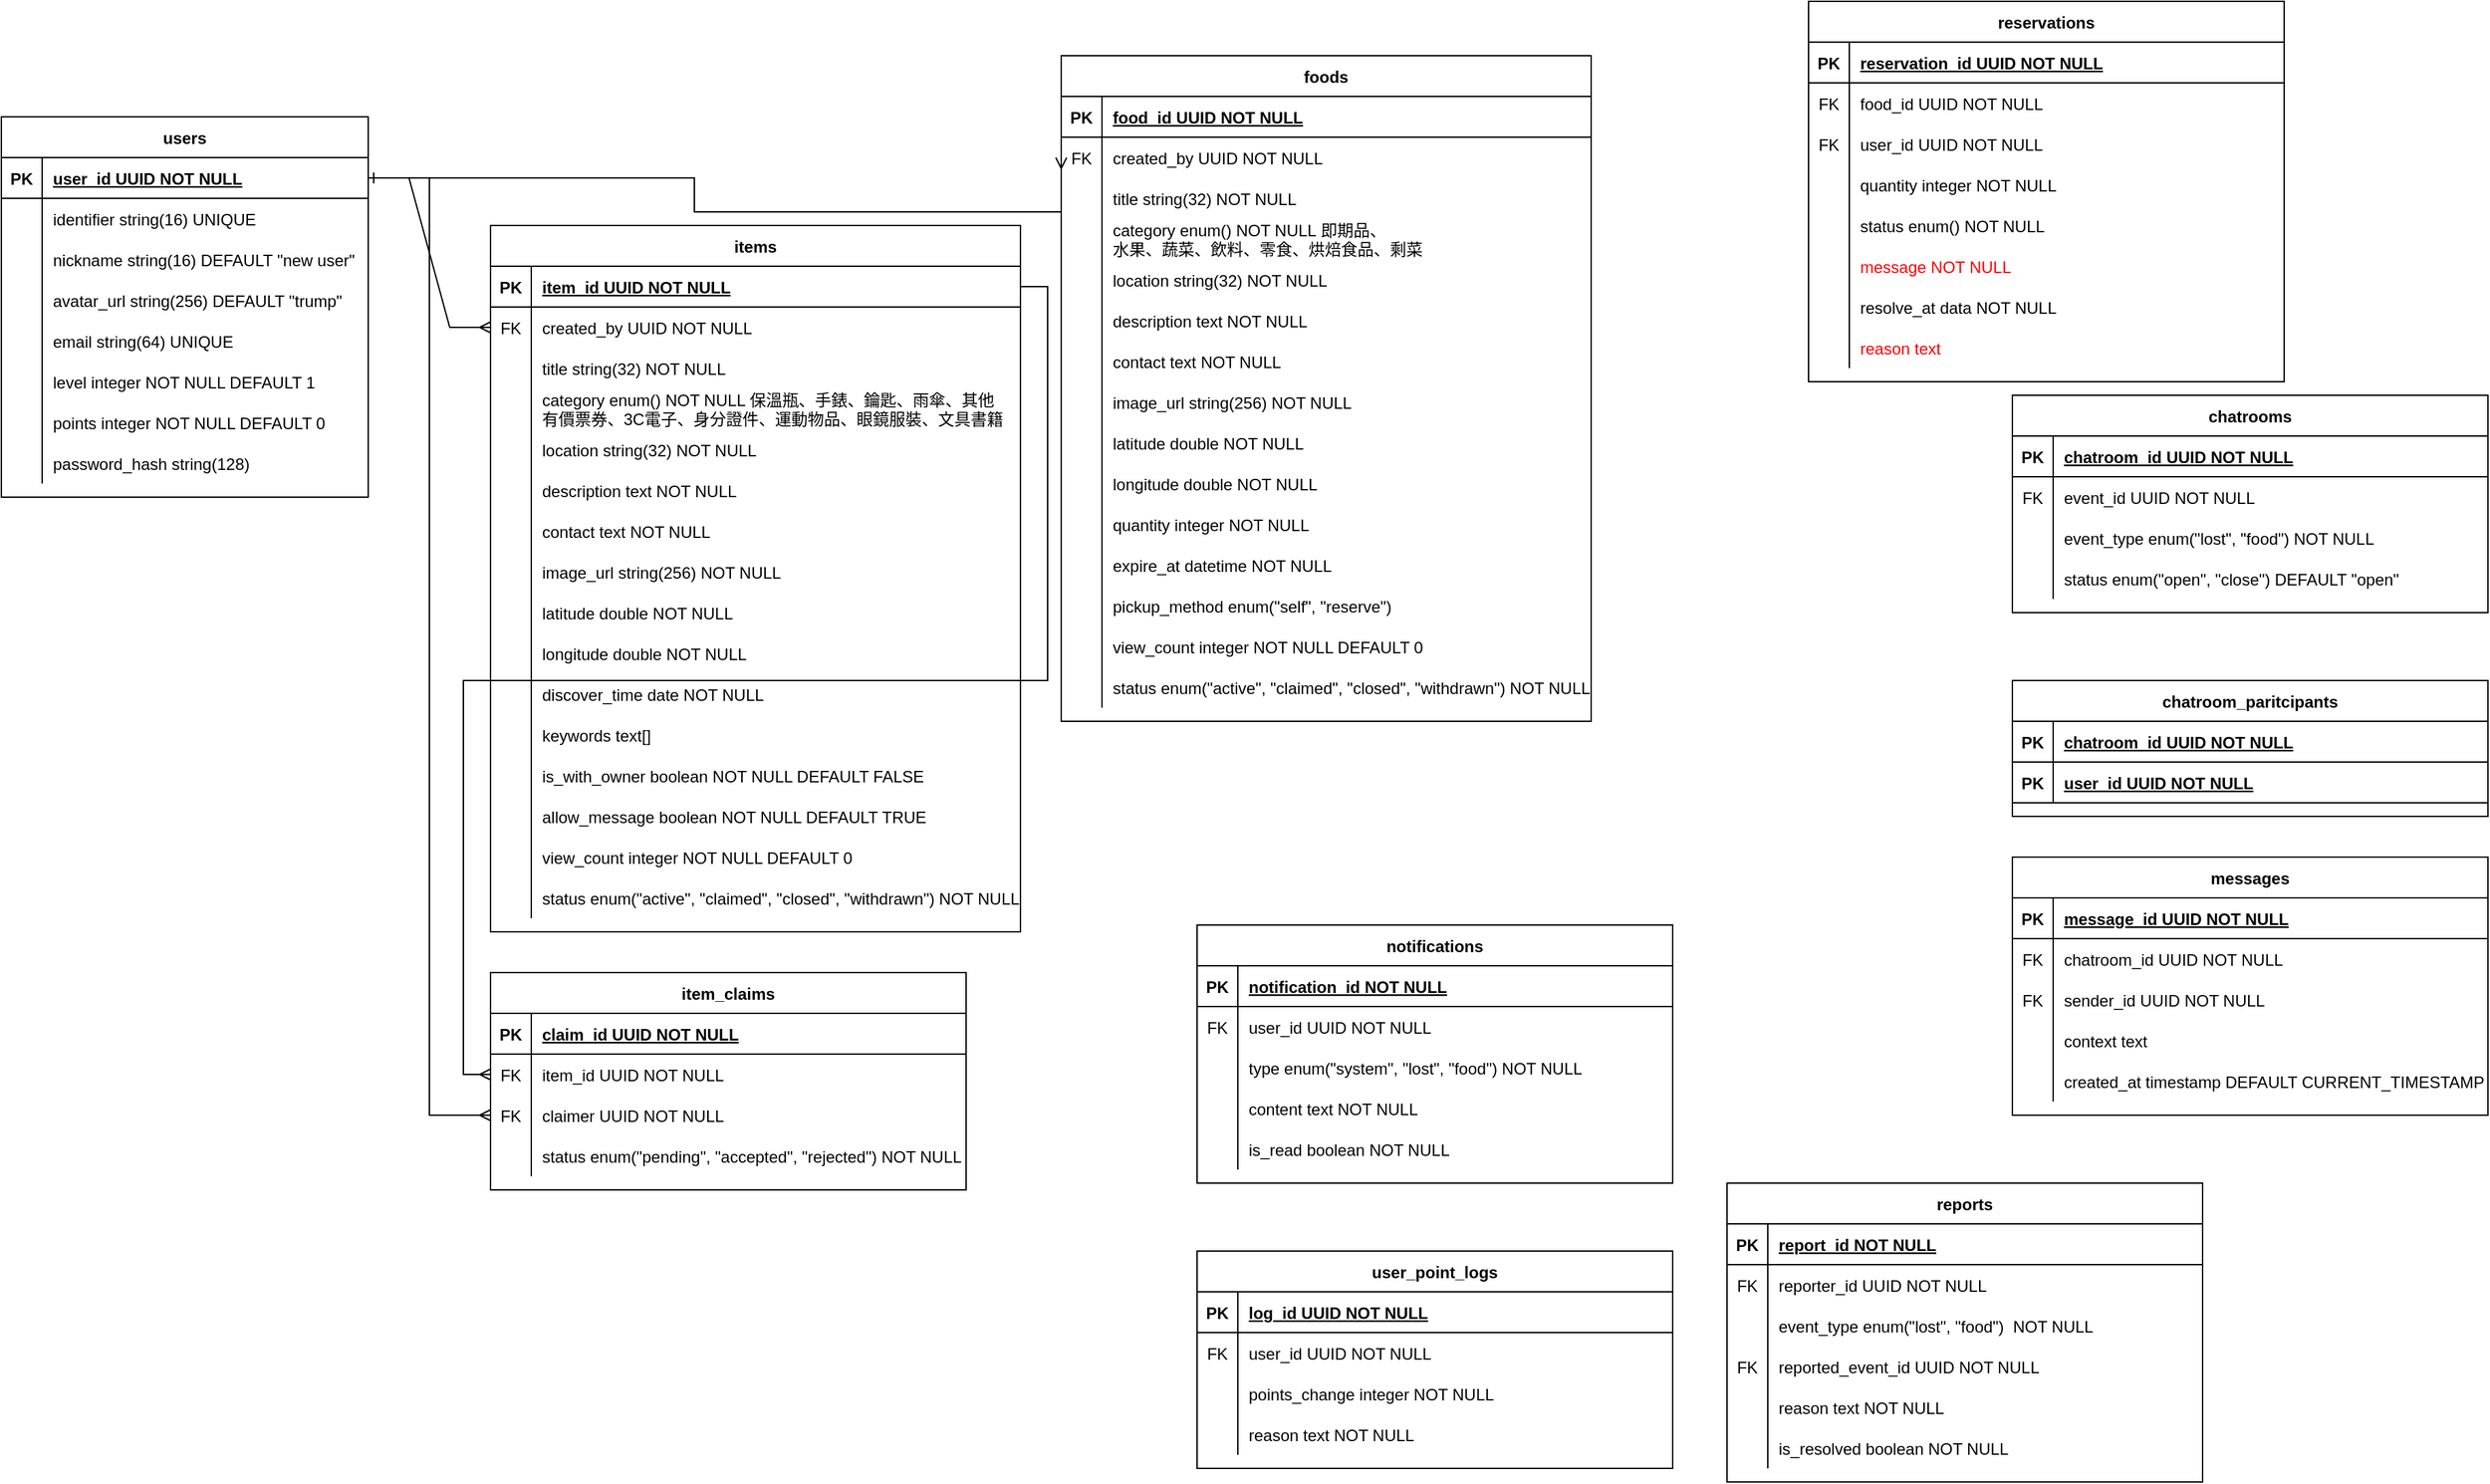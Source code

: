 <mxfile version="24.7.17" pages="3">
  <diagram id="R2lEEEUBdFMjLlhIrx00" name="ERD">
    <mxGraphModel dx="1434" dy="844" grid="1" gridSize="10" guides="1" tooltips="1" connect="1" arrows="1" fold="1" page="1" pageScale="1" pageWidth="850" pageHeight="1100" math="0" shadow="0" extFonts="Permanent Marker^https://fonts.googleapis.com/css?family=Permanent+Marker">
      <root>
        <mxCell id="0" />
        <mxCell id="1" parent="0" />
        <mxCell id="j-N4d5wPkzkmt1HsVc7V-1" value="users" style="shape=table;startSize=30;container=1;collapsible=1;childLayout=tableLayout;fixedRows=1;rowLines=0;fontStyle=1;align=center;resizeLast=1;" parent="1" vertex="1">
          <mxGeometry x="80" y="85" width="270" height="280" as="geometry" />
        </mxCell>
        <mxCell id="j-N4d5wPkzkmt1HsVc7V-2" value="" style="shape=partialRectangle;collapsible=0;dropTarget=0;pointerEvents=0;fillColor=none;points=[[0,0.5],[1,0.5]];portConstraint=eastwest;top=0;left=0;right=0;bottom=1;" parent="j-N4d5wPkzkmt1HsVc7V-1" vertex="1">
          <mxGeometry y="30" width="270" height="30" as="geometry" />
        </mxCell>
        <mxCell id="j-N4d5wPkzkmt1HsVc7V-3" value="PK" style="shape=partialRectangle;overflow=hidden;connectable=0;fillColor=none;top=0;left=0;bottom=0;right=0;fontStyle=1;" parent="j-N4d5wPkzkmt1HsVc7V-2" vertex="1">
          <mxGeometry width="30" height="30" as="geometry">
            <mxRectangle width="30" height="30" as="alternateBounds" />
          </mxGeometry>
        </mxCell>
        <mxCell id="j-N4d5wPkzkmt1HsVc7V-4" value="user_id UUID NOT NULL " style="shape=partialRectangle;overflow=hidden;connectable=0;fillColor=none;top=0;left=0;bottom=0;right=0;align=left;spacingLeft=6;fontStyle=5;" parent="j-N4d5wPkzkmt1HsVc7V-2" vertex="1">
          <mxGeometry x="30" width="240" height="30" as="geometry">
            <mxRectangle width="240" height="30" as="alternateBounds" />
          </mxGeometry>
        </mxCell>
        <mxCell id="j-N4d5wPkzkmt1HsVc7V-5" value="" style="shape=partialRectangle;collapsible=0;dropTarget=0;pointerEvents=0;fillColor=none;points=[[0,0.5],[1,0.5]];portConstraint=eastwest;top=0;left=0;right=0;bottom=0;" parent="j-N4d5wPkzkmt1HsVc7V-1" vertex="1">
          <mxGeometry y="60" width="270" height="30" as="geometry" />
        </mxCell>
        <mxCell id="j-N4d5wPkzkmt1HsVc7V-6" value="" style="shape=partialRectangle;overflow=hidden;connectable=0;fillColor=none;top=0;left=0;bottom=0;right=0;" parent="j-N4d5wPkzkmt1HsVc7V-5" vertex="1">
          <mxGeometry width="30" height="30" as="geometry">
            <mxRectangle width="30" height="30" as="alternateBounds" />
          </mxGeometry>
        </mxCell>
        <mxCell id="j-N4d5wPkzkmt1HsVc7V-7" value="identifier string(16) UNIQUE" style="shape=partialRectangle;overflow=hidden;connectable=0;fillColor=none;top=0;left=0;bottom=0;right=0;align=left;spacingLeft=6;" parent="j-N4d5wPkzkmt1HsVc7V-5" vertex="1">
          <mxGeometry x="30" width="240" height="30" as="geometry">
            <mxRectangle width="240" height="30" as="alternateBounds" />
          </mxGeometry>
        </mxCell>
        <mxCell id="j-N4d5wPkzkmt1HsVc7V-8" value="" style="shape=partialRectangle;collapsible=0;dropTarget=0;pointerEvents=0;fillColor=none;points=[[0,0.5],[1,0.5]];portConstraint=eastwest;top=0;left=0;right=0;bottom=0;" parent="j-N4d5wPkzkmt1HsVc7V-1" vertex="1">
          <mxGeometry y="90" width="270" height="30" as="geometry" />
        </mxCell>
        <mxCell id="j-N4d5wPkzkmt1HsVc7V-9" value="" style="shape=partialRectangle;overflow=hidden;connectable=0;fillColor=none;top=0;left=0;bottom=0;right=0;" parent="j-N4d5wPkzkmt1HsVc7V-8" vertex="1">
          <mxGeometry width="30" height="30" as="geometry">
            <mxRectangle width="30" height="30" as="alternateBounds" />
          </mxGeometry>
        </mxCell>
        <mxCell id="j-N4d5wPkzkmt1HsVc7V-10" value="nickname string(16) DEFAULT &quot;new user&quot;" style="shape=partialRectangle;overflow=hidden;connectable=0;fillColor=none;top=0;left=0;bottom=0;right=0;align=left;spacingLeft=6;" parent="j-N4d5wPkzkmt1HsVc7V-8" vertex="1">
          <mxGeometry x="30" width="240" height="30" as="geometry">
            <mxRectangle width="240" height="30" as="alternateBounds" />
          </mxGeometry>
        </mxCell>
        <mxCell id="j-N4d5wPkzkmt1HsVc7V-23" value="" style="shape=partialRectangle;collapsible=0;dropTarget=0;pointerEvents=0;fillColor=none;points=[[0,0.5],[1,0.5]];portConstraint=eastwest;top=0;left=0;right=0;bottom=0;" parent="j-N4d5wPkzkmt1HsVc7V-1" vertex="1">
          <mxGeometry y="120" width="270" height="30" as="geometry" />
        </mxCell>
        <mxCell id="j-N4d5wPkzkmt1HsVc7V-24" value="" style="shape=partialRectangle;overflow=hidden;connectable=0;fillColor=none;top=0;left=0;bottom=0;right=0;" parent="j-N4d5wPkzkmt1HsVc7V-23" vertex="1">
          <mxGeometry width="30" height="30" as="geometry">
            <mxRectangle width="30" height="30" as="alternateBounds" />
          </mxGeometry>
        </mxCell>
        <mxCell id="j-N4d5wPkzkmt1HsVc7V-25" value="avatar_url string(256) DEFAULT &quot;trump&quot;" style="shape=partialRectangle;overflow=hidden;connectable=0;fillColor=none;top=0;left=0;bottom=0;right=0;align=left;spacingLeft=6;" parent="j-N4d5wPkzkmt1HsVc7V-23" vertex="1">
          <mxGeometry x="30" width="240" height="30" as="geometry">
            <mxRectangle width="240" height="30" as="alternateBounds" />
          </mxGeometry>
        </mxCell>
        <mxCell id="j-N4d5wPkzkmt1HsVc7V-11" value="" style="shape=partialRectangle;collapsible=0;dropTarget=0;pointerEvents=0;fillColor=none;points=[[0,0.5],[1,0.5]];portConstraint=eastwest;top=0;left=0;right=0;bottom=0;" parent="j-N4d5wPkzkmt1HsVc7V-1" vertex="1">
          <mxGeometry y="150" width="270" height="30" as="geometry" />
        </mxCell>
        <mxCell id="j-N4d5wPkzkmt1HsVc7V-12" value="" style="shape=partialRectangle;overflow=hidden;connectable=0;fillColor=none;top=0;left=0;bottom=0;right=0;" parent="j-N4d5wPkzkmt1HsVc7V-11" vertex="1">
          <mxGeometry width="30" height="30" as="geometry">
            <mxRectangle width="30" height="30" as="alternateBounds" />
          </mxGeometry>
        </mxCell>
        <mxCell id="j-N4d5wPkzkmt1HsVc7V-13" value="email string(64) UNIQUE" style="shape=partialRectangle;overflow=hidden;connectable=0;fillColor=none;top=0;left=0;bottom=0;right=0;align=left;spacingLeft=6;" parent="j-N4d5wPkzkmt1HsVc7V-11" vertex="1">
          <mxGeometry x="30" width="240" height="30" as="geometry">
            <mxRectangle width="240" height="30" as="alternateBounds" />
          </mxGeometry>
        </mxCell>
        <mxCell id="j-N4d5wPkzkmt1HsVc7V-14" value="" style="shape=partialRectangle;collapsible=0;dropTarget=0;pointerEvents=0;fillColor=none;points=[[0,0.5],[1,0.5]];portConstraint=eastwest;top=0;left=0;right=0;bottom=0;" parent="j-N4d5wPkzkmt1HsVc7V-1" vertex="1">
          <mxGeometry y="180" width="270" height="30" as="geometry" />
        </mxCell>
        <mxCell id="j-N4d5wPkzkmt1HsVc7V-15" value="" style="shape=partialRectangle;overflow=hidden;connectable=0;fillColor=none;top=0;left=0;bottom=0;right=0;" parent="j-N4d5wPkzkmt1HsVc7V-14" vertex="1">
          <mxGeometry width="30" height="30" as="geometry">
            <mxRectangle width="30" height="30" as="alternateBounds" />
          </mxGeometry>
        </mxCell>
        <mxCell id="j-N4d5wPkzkmt1HsVc7V-16" value="level integer NOT NULL DEFAULT 1" style="shape=partialRectangle;overflow=hidden;connectable=0;fillColor=none;top=0;left=0;bottom=0;right=0;align=left;spacingLeft=6;" parent="j-N4d5wPkzkmt1HsVc7V-14" vertex="1">
          <mxGeometry x="30" width="240" height="30" as="geometry">
            <mxRectangle width="240" height="30" as="alternateBounds" />
          </mxGeometry>
        </mxCell>
        <mxCell id="j-N4d5wPkzkmt1HsVc7V-17" value="" style="shape=partialRectangle;collapsible=0;dropTarget=0;pointerEvents=0;fillColor=none;points=[[0,0.5],[1,0.5]];portConstraint=eastwest;top=0;left=0;right=0;bottom=0;" parent="j-N4d5wPkzkmt1HsVc7V-1" vertex="1">
          <mxGeometry y="210" width="270" height="30" as="geometry" />
        </mxCell>
        <mxCell id="j-N4d5wPkzkmt1HsVc7V-18" value="" style="shape=partialRectangle;overflow=hidden;connectable=0;fillColor=none;top=0;left=0;bottom=0;right=0;" parent="j-N4d5wPkzkmt1HsVc7V-17" vertex="1">
          <mxGeometry width="30" height="30" as="geometry">
            <mxRectangle width="30" height="30" as="alternateBounds" />
          </mxGeometry>
        </mxCell>
        <mxCell id="j-N4d5wPkzkmt1HsVc7V-19" value="points integer NOT NULL DEFAULT 0" style="shape=partialRectangle;overflow=hidden;connectable=0;fillColor=none;top=0;left=0;bottom=0;right=0;align=left;spacingLeft=6;" parent="j-N4d5wPkzkmt1HsVc7V-17" vertex="1">
          <mxGeometry x="30" width="240" height="30" as="geometry">
            <mxRectangle width="240" height="30" as="alternateBounds" />
          </mxGeometry>
        </mxCell>
        <mxCell id="j-N4d5wPkzkmt1HsVc7V-20" value="" style="shape=partialRectangle;collapsible=0;dropTarget=0;pointerEvents=0;fillColor=none;points=[[0,0.5],[1,0.5]];portConstraint=eastwest;top=0;left=0;right=0;bottom=0;" parent="j-N4d5wPkzkmt1HsVc7V-1" vertex="1">
          <mxGeometry y="240" width="270" height="30" as="geometry" />
        </mxCell>
        <mxCell id="j-N4d5wPkzkmt1HsVc7V-21" value="" style="shape=partialRectangle;overflow=hidden;connectable=0;fillColor=none;top=0;left=0;bottom=0;right=0;" parent="j-N4d5wPkzkmt1HsVc7V-20" vertex="1">
          <mxGeometry width="30" height="30" as="geometry">
            <mxRectangle width="30" height="30" as="alternateBounds" />
          </mxGeometry>
        </mxCell>
        <mxCell id="j-N4d5wPkzkmt1HsVc7V-22" value="password_hash string(128)" style="shape=partialRectangle;overflow=hidden;connectable=0;fillColor=none;top=0;left=0;bottom=0;right=0;align=left;spacingLeft=6;" parent="j-N4d5wPkzkmt1HsVc7V-20" vertex="1">
          <mxGeometry x="30" width="240" height="30" as="geometry">
            <mxRectangle width="240" height="30" as="alternateBounds" />
          </mxGeometry>
        </mxCell>
        <mxCell id="j-N4d5wPkzkmt1HsVc7V-26" value="items" style="shape=table;startSize=30;container=1;collapsible=1;childLayout=tableLayout;fixedRows=1;rowLines=0;fontStyle=1;align=center;resizeLast=1;" parent="1" vertex="1">
          <mxGeometry x="440" y="165" width="390" height="520" as="geometry" />
        </mxCell>
        <mxCell id="j-N4d5wPkzkmt1HsVc7V-27" value="" style="shape=partialRectangle;collapsible=0;dropTarget=0;pointerEvents=0;fillColor=none;points=[[0,0.5],[1,0.5]];portConstraint=eastwest;top=0;left=0;right=0;bottom=1;" parent="j-N4d5wPkzkmt1HsVc7V-26" vertex="1">
          <mxGeometry y="30" width="390" height="30" as="geometry" />
        </mxCell>
        <mxCell id="j-N4d5wPkzkmt1HsVc7V-28" value="PK" style="shape=partialRectangle;overflow=hidden;connectable=0;fillColor=none;top=0;left=0;bottom=0;right=0;fontStyle=1;" parent="j-N4d5wPkzkmt1HsVc7V-27" vertex="1">
          <mxGeometry width="30" height="30" as="geometry">
            <mxRectangle width="30" height="30" as="alternateBounds" />
          </mxGeometry>
        </mxCell>
        <mxCell id="j-N4d5wPkzkmt1HsVc7V-29" value="item_id UUID NOT NULL " style="shape=partialRectangle;overflow=hidden;connectable=0;fillColor=none;top=0;left=0;bottom=0;right=0;align=left;spacingLeft=6;fontStyle=5;" parent="j-N4d5wPkzkmt1HsVc7V-27" vertex="1">
          <mxGeometry x="30" width="360" height="30" as="geometry">
            <mxRectangle width="360" height="30" as="alternateBounds" />
          </mxGeometry>
        </mxCell>
        <mxCell id="j-N4d5wPkzkmt1HsVc7V-72" value="" style="shape=partialRectangle;collapsible=0;dropTarget=0;pointerEvents=0;fillColor=none;points=[[0,0.5],[1,0.5]];portConstraint=eastwest;top=0;left=0;right=0;bottom=0;" parent="j-N4d5wPkzkmt1HsVc7V-26" vertex="1">
          <mxGeometry y="60" width="390" height="30" as="geometry" />
        </mxCell>
        <mxCell id="j-N4d5wPkzkmt1HsVc7V-73" value="FK" style="shape=partialRectangle;overflow=hidden;connectable=0;fillColor=none;top=0;left=0;bottom=0;right=0;" parent="j-N4d5wPkzkmt1HsVc7V-72" vertex="1">
          <mxGeometry width="30" height="30" as="geometry">
            <mxRectangle width="30" height="30" as="alternateBounds" />
          </mxGeometry>
        </mxCell>
        <mxCell id="j-N4d5wPkzkmt1HsVc7V-74" value="created_by UUID NOT NULL" style="shape=partialRectangle;overflow=hidden;connectable=0;fillColor=none;top=0;left=0;bottom=0;right=0;align=left;spacingLeft=6;" parent="j-N4d5wPkzkmt1HsVc7V-72" vertex="1">
          <mxGeometry x="30" width="360" height="30" as="geometry">
            <mxRectangle width="360" height="30" as="alternateBounds" />
          </mxGeometry>
        </mxCell>
        <mxCell id="j-N4d5wPkzkmt1HsVc7V-30" value="" style="shape=partialRectangle;collapsible=0;dropTarget=0;pointerEvents=0;fillColor=none;points=[[0,0.5],[1,0.5]];portConstraint=eastwest;top=0;left=0;right=0;bottom=0;" parent="j-N4d5wPkzkmt1HsVc7V-26" vertex="1">
          <mxGeometry y="90" width="390" height="30" as="geometry" />
        </mxCell>
        <mxCell id="j-N4d5wPkzkmt1HsVc7V-31" value="" style="shape=partialRectangle;overflow=hidden;connectable=0;fillColor=none;top=0;left=0;bottom=0;right=0;" parent="j-N4d5wPkzkmt1HsVc7V-30" vertex="1">
          <mxGeometry width="30" height="30" as="geometry">
            <mxRectangle width="30" height="30" as="alternateBounds" />
          </mxGeometry>
        </mxCell>
        <mxCell id="j-N4d5wPkzkmt1HsVc7V-32" value="title string(32) NOT NULL" style="shape=partialRectangle;overflow=hidden;connectable=0;fillColor=none;top=0;left=0;bottom=0;right=0;align=left;spacingLeft=6;" parent="j-N4d5wPkzkmt1HsVc7V-30" vertex="1">
          <mxGeometry x="30" width="360" height="30" as="geometry">
            <mxRectangle width="360" height="30" as="alternateBounds" />
          </mxGeometry>
        </mxCell>
        <mxCell id="j-N4d5wPkzkmt1HsVc7V-33" value="" style="shape=partialRectangle;collapsible=0;dropTarget=0;pointerEvents=0;fillColor=none;points=[[0,0.5],[1,0.5]];portConstraint=eastwest;top=0;left=0;right=0;bottom=0;" parent="j-N4d5wPkzkmt1HsVc7V-26" vertex="1">
          <mxGeometry y="120" width="390" height="30" as="geometry" />
        </mxCell>
        <mxCell id="j-N4d5wPkzkmt1HsVc7V-34" value="" style="shape=partialRectangle;overflow=hidden;connectable=0;fillColor=none;top=0;left=0;bottom=0;right=0;" parent="j-N4d5wPkzkmt1HsVc7V-33" vertex="1">
          <mxGeometry width="30" height="30" as="geometry">
            <mxRectangle width="30" height="30" as="alternateBounds" />
          </mxGeometry>
        </mxCell>
        <mxCell id="j-N4d5wPkzkmt1HsVc7V-35" value="category enum() NOT NULL 保溫瓶、手錶、鑰匙、雨傘、其他&#xa;有價票券、3C電子、身分證件、運動物品、眼鏡服裝、文具書籍" style="shape=partialRectangle;overflow=hidden;connectable=0;fillColor=none;top=0;left=0;bottom=0;right=0;align=left;spacingLeft=6;" parent="j-N4d5wPkzkmt1HsVc7V-33" vertex="1">
          <mxGeometry x="30" width="360" height="30" as="geometry">
            <mxRectangle width="360" height="30" as="alternateBounds" />
          </mxGeometry>
        </mxCell>
        <mxCell id="j-N4d5wPkzkmt1HsVc7V-36" value="" style="shape=partialRectangle;collapsible=0;dropTarget=0;pointerEvents=0;fillColor=none;points=[[0,0.5],[1,0.5]];portConstraint=eastwest;top=0;left=0;right=0;bottom=0;" parent="j-N4d5wPkzkmt1HsVc7V-26" vertex="1">
          <mxGeometry y="150" width="390" height="30" as="geometry" />
        </mxCell>
        <mxCell id="j-N4d5wPkzkmt1HsVc7V-37" value="" style="shape=partialRectangle;overflow=hidden;connectable=0;fillColor=none;top=0;left=0;bottom=0;right=0;" parent="j-N4d5wPkzkmt1HsVc7V-36" vertex="1">
          <mxGeometry width="30" height="30" as="geometry">
            <mxRectangle width="30" height="30" as="alternateBounds" />
          </mxGeometry>
        </mxCell>
        <mxCell id="j-N4d5wPkzkmt1HsVc7V-38" value="location string(32) NOT NULL" style="shape=partialRectangle;overflow=hidden;connectable=0;fillColor=none;top=0;left=0;bottom=0;right=0;align=left;spacingLeft=6;" parent="j-N4d5wPkzkmt1HsVc7V-36" vertex="1">
          <mxGeometry x="30" width="360" height="30" as="geometry">
            <mxRectangle width="360" height="30" as="alternateBounds" />
          </mxGeometry>
        </mxCell>
        <mxCell id="j-N4d5wPkzkmt1HsVc7V-42" value="" style="shape=partialRectangle;collapsible=0;dropTarget=0;pointerEvents=0;fillColor=none;points=[[0,0.5],[1,0.5]];portConstraint=eastwest;top=0;left=0;right=0;bottom=0;" parent="j-N4d5wPkzkmt1HsVc7V-26" vertex="1">
          <mxGeometry y="180" width="390" height="30" as="geometry" />
        </mxCell>
        <mxCell id="j-N4d5wPkzkmt1HsVc7V-43" value="" style="shape=partialRectangle;overflow=hidden;connectable=0;fillColor=none;top=0;left=0;bottom=0;right=0;" parent="j-N4d5wPkzkmt1HsVc7V-42" vertex="1">
          <mxGeometry width="30" height="30" as="geometry">
            <mxRectangle width="30" height="30" as="alternateBounds" />
          </mxGeometry>
        </mxCell>
        <mxCell id="j-N4d5wPkzkmt1HsVc7V-44" value="description text NOT NULL" style="shape=partialRectangle;overflow=hidden;connectable=0;fillColor=none;top=0;left=0;bottom=0;right=0;align=left;spacingLeft=6;" parent="j-N4d5wPkzkmt1HsVc7V-42" vertex="1">
          <mxGeometry x="30" width="360" height="30" as="geometry">
            <mxRectangle width="360" height="30" as="alternateBounds" />
          </mxGeometry>
        </mxCell>
        <mxCell id="j-N4d5wPkzkmt1HsVc7V-45" value="" style="shape=partialRectangle;collapsible=0;dropTarget=0;pointerEvents=0;fillColor=none;points=[[0,0.5],[1,0.5]];portConstraint=eastwest;top=0;left=0;right=0;bottom=0;" parent="j-N4d5wPkzkmt1HsVc7V-26" vertex="1">
          <mxGeometry y="210" width="390" height="30" as="geometry" />
        </mxCell>
        <mxCell id="j-N4d5wPkzkmt1HsVc7V-46" value="" style="shape=partialRectangle;overflow=hidden;connectable=0;fillColor=none;top=0;left=0;bottom=0;right=0;" parent="j-N4d5wPkzkmt1HsVc7V-45" vertex="1">
          <mxGeometry width="30" height="30" as="geometry">
            <mxRectangle width="30" height="30" as="alternateBounds" />
          </mxGeometry>
        </mxCell>
        <mxCell id="j-N4d5wPkzkmt1HsVc7V-47" value="contact text NOT NULL" style="shape=partialRectangle;overflow=hidden;connectable=0;fillColor=none;top=0;left=0;bottom=0;right=0;align=left;spacingLeft=6;" parent="j-N4d5wPkzkmt1HsVc7V-45" vertex="1">
          <mxGeometry x="30" width="360" height="30" as="geometry">
            <mxRectangle width="360" height="30" as="alternateBounds" />
          </mxGeometry>
        </mxCell>
        <mxCell id="j-N4d5wPkzkmt1HsVc7V-48" value="" style="shape=partialRectangle;collapsible=0;dropTarget=0;pointerEvents=0;fillColor=none;points=[[0,0.5],[1,0.5]];portConstraint=eastwest;top=0;left=0;right=0;bottom=0;" parent="j-N4d5wPkzkmt1HsVc7V-26" vertex="1">
          <mxGeometry y="240" width="390" height="30" as="geometry" />
        </mxCell>
        <mxCell id="j-N4d5wPkzkmt1HsVc7V-49" value="" style="shape=partialRectangle;overflow=hidden;connectable=0;fillColor=none;top=0;left=0;bottom=0;right=0;" parent="j-N4d5wPkzkmt1HsVc7V-48" vertex="1">
          <mxGeometry width="30" height="30" as="geometry">
            <mxRectangle width="30" height="30" as="alternateBounds" />
          </mxGeometry>
        </mxCell>
        <mxCell id="j-N4d5wPkzkmt1HsVc7V-50" value="image_url string(256) NOT NULL " style="shape=partialRectangle;overflow=hidden;connectable=0;fillColor=none;top=0;left=0;bottom=0;right=0;align=left;spacingLeft=6;" parent="j-N4d5wPkzkmt1HsVc7V-48" vertex="1">
          <mxGeometry x="30" width="360" height="30" as="geometry">
            <mxRectangle width="360" height="30" as="alternateBounds" />
          </mxGeometry>
        </mxCell>
        <mxCell id="j-N4d5wPkzkmt1HsVc7V-51" value="" style="shape=partialRectangle;collapsible=0;dropTarget=0;pointerEvents=0;fillColor=none;points=[[0,0.5],[1,0.5]];portConstraint=eastwest;top=0;left=0;right=0;bottom=0;" parent="j-N4d5wPkzkmt1HsVc7V-26" vertex="1">
          <mxGeometry y="270" width="390" height="30" as="geometry" />
        </mxCell>
        <mxCell id="j-N4d5wPkzkmt1HsVc7V-52" value="" style="shape=partialRectangle;overflow=hidden;connectable=0;fillColor=none;top=0;left=0;bottom=0;right=0;" parent="j-N4d5wPkzkmt1HsVc7V-51" vertex="1">
          <mxGeometry width="30" height="30" as="geometry">
            <mxRectangle width="30" height="30" as="alternateBounds" />
          </mxGeometry>
        </mxCell>
        <mxCell id="j-N4d5wPkzkmt1HsVc7V-53" value="latitude double NOT NULL " style="shape=partialRectangle;overflow=hidden;connectable=0;fillColor=none;top=0;left=0;bottom=0;right=0;align=left;spacingLeft=6;" parent="j-N4d5wPkzkmt1HsVc7V-51" vertex="1">
          <mxGeometry x="30" width="360" height="30" as="geometry">
            <mxRectangle width="360" height="30" as="alternateBounds" />
          </mxGeometry>
        </mxCell>
        <mxCell id="j-N4d5wPkzkmt1HsVc7V-54" value="" style="shape=partialRectangle;collapsible=0;dropTarget=0;pointerEvents=0;fillColor=none;points=[[0,0.5],[1,0.5]];portConstraint=eastwest;top=0;left=0;right=0;bottom=0;" parent="j-N4d5wPkzkmt1HsVc7V-26" vertex="1">
          <mxGeometry y="300" width="390" height="30" as="geometry" />
        </mxCell>
        <mxCell id="j-N4d5wPkzkmt1HsVc7V-55" value="" style="shape=partialRectangle;overflow=hidden;connectable=0;fillColor=none;top=0;left=0;bottom=0;right=0;" parent="j-N4d5wPkzkmt1HsVc7V-54" vertex="1">
          <mxGeometry width="30" height="30" as="geometry">
            <mxRectangle width="30" height="30" as="alternateBounds" />
          </mxGeometry>
        </mxCell>
        <mxCell id="j-N4d5wPkzkmt1HsVc7V-56" value="longitude double NOT NULL " style="shape=partialRectangle;overflow=hidden;connectable=0;fillColor=none;top=0;left=0;bottom=0;right=0;align=left;spacingLeft=6;" parent="j-N4d5wPkzkmt1HsVc7V-54" vertex="1">
          <mxGeometry x="30" width="360" height="30" as="geometry">
            <mxRectangle width="360" height="30" as="alternateBounds" />
          </mxGeometry>
        </mxCell>
        <mxCell id="j-N4d5wPkzkmt1HsVc7V-39" value="" style="shape=partialRectangle;collapsible=0;dropTarget=0;pointerEvents=0;fillColor=none;points=[[0,0.5],[1,0.5]];portConstraint=eastwest;top=0;left=0;right=0;bottom=0;" parent="j-N4d5wPkzkmt1HsVc7V-26" vertex="1">
          <mxGeometry y="330" width="390" height="30" as="geometry" />
        </mxCell>
        <mxCell id="j-N4d5wPkzkmt1HsVc7V-40" value="" style="shape=partialRectangle;overflow=hidden;connectable=0;fillColor=none;top=0;left=0;bottom=0;right=0;" parent="j-N4d5wPkzkmt1HsVc7V-39" vertex="1">
          <mxGeometry width="30" height="30" as="geometry">
            <mxRectangle width="30" height="30" as="alternateBounds" />
          </mxGeometry>
        </mxCell>
        <mxCell id="j-N4d5wPkzkmt1HsVc7V-41" value="discover_time date NOT NULL" style="shape=partialRectangle;overflow=hidden;connectable=0;fillColor=none;top=0;left=0;bottom=0;right=0;align=left;spacingLeft=6;" parent="j-N4d5wPkzkmt1HsVc7V-39" vertex="1">
          <mxGeometry x="30" width="360" height="30" as="geometry">
            <mxRectangle width="360" height="30" as="alternateBounds" />
          </mxGeometry>
        </mxCell>
        <mxCell id="j-N4d5wPkzkmt1HsVc7V-57" value="" style="shape=partialRectangle;collapsible=0;dropTarget=0;pointerEvents=0;fillColor=none;points=[[0,0.5],[1,0.5]];portConstraint=eastwest;top=0;left=0;right=0;bottom=0;" parent="j-N4d5wPkzkmt1HsVc7V-26" vertex="1">
          <mxGeometry y="360" width="390" height="30" as="geometry" />
        </mxCell>
        <mxCell id="j-N4d5wPkzkmt1HsVc7V-58" value="" style="shape=partialRectangle;overflow=hidden;connectable=0;fillColor=none;top=0;left=0;bottom=0;right=0;" parent="j-N4d5wPkzkmt1HsVc7V-57" vertex="1">
          <mxGeometry width="30" height="30" as="geometry">
            <mxRectangle width="30" height="30" as="alternateBounds" />
          </mxGeometry>
        </mxCell>
        <mxCell id="j-N4d5wPkzkmt1HsVc7V-59" value="keywords text[] " style="shape=partialRectangle;overflow=hidden;connectable=0;fillColor=none;top=0;left=0;bottom=0;right=0;align=left;spacingLeft=6;" parent="j-N4d5wPkzkmt1HsVc7V-57" vertex="1">
          <mxGeometry x="30" width="360" height="30" as="geometry">
            <mxRectangle width="360" height="30" as="alternateBounds" />
          </mxGeometry>
        </mxCell>
        <mxCell id="j-N4d5wPkzkmt1HsVc7V-63" value="" style="shape=partialRectangle;collapsible=0;dropTarget=0;pointerEvents=0;fillColor=none;points=[[0,0.5],[1,0.5]];portConstraint=eastwest;top=0;left=0;right=0;bottom=0;" parent="j-N4d5wPkzkmt1HsVc7V-26" vertex="1">
          <mxGeometry y="390" width="390" height="30" as="geometry" />
        </mxCell>
        <mxCell id="j-N4d5wPkzkmt1HsVc7V-64" value="" style="shape=partialRectangle;overflow=hidden;connectable=0;fillColor=none;top=0;left=0;bottom=0;right=0;" parent="j-N4d5wPkzkmt1HsVc7V-63" vertex="1">
          <mxGeometry width="30" height="30" as="geometry">
            <mxRectangle width="30" height="30" as="alternateBounds" />
          </mxGeometry>
        </mxCell>
        <mxCell id="j-N4d5wPkzkmt1HsVc7V-65" value="is_with_owner boolean NOT NULL DEFAULT FALSE " style="shape=partialRectangle;overflow=hidden;connectable=0;fillColor=none;top=0;left=0;bottom=0;right=0;align=left;spacingLeft=6;" parent="j-N4d5wPkzkmt1HsVc7V-63" vertex="1">
          <mxGeometry x="30" width="360" height="30" as="geometry">
            <mxRectangle width="360" height="30" as="alternateBounds" />
          </mxGeometry>
        </mxCell>
        <mxCell id="j-N4d5wPkzkmt1HsVc7V-69" value="" style="shape=partialRectangle;collapsible=0;dropTarget=0;pointerEvents=0;fillColor=none;points=[[0,0.5],[1,0.5]];portConstraint=eastwest;top=0;left=0;right=0;bottom=0;" parent="j-N4d5wPkzkmt1HsVc7V-26" vertex="1">
          <mxGeometry y="420" width="390" height="30" as="geometry" />
        </mxCell>
        <mxCell id="j-N4d5wPkzkmt1HsVc7V-70" value="" style="shape=partialRectangle;overflow=hidden;connectable=0;fillColor=none;top=0;left=0;bottom=0;right=0;" parent="j-N4d5wPkzkmt1HsVc7V-69" vertex="1">
          <mxGeometry width="30" height="30" as="geometry">
            <mxRectangle width="30" height="30" as="alternateBounds" />
          </mxGeometry>
        </mxCell>
        <mxCell id="j-N4d5wPkzkmt1HsVc7V-71" value="allow_message boolean NOT NULL DEFAULT TRUE" style="shape=partialRectangle;overflow=hidden;connectable=0;fillColor=none;top=0;left=0;bottom=0;right=0;align=left;spacingLeft=6;" parent="j-N4d5wPkzkmt1HsVc7V-69" vertex="1">
          <mxGeometry x="30" width="360" height="30" as="geometry">
            <mxRectangle width="360" height="30" as="alternateBounds" />
          </mxGeometry>
        </mxCell>
        <mxCell id="SpTVwdovc8gNB9cEYotk-55" value="" style="shape=partialRectangle;collapsible=0;dropTarget=0;pointerEvents=0;fillColor=none;points=[[0,0.5],[1,0.5]];portConstraint=eastwest;top=0;left=0;right=0;bottom=0;" vertex="1" parent="j-N4d5wPkzkmt1HsVc7V-26">
          <mxGeometry y="450" width="390" height="30" as="geometry" />
        </mxCell>
        <mxCell id="SpTVwdovc8gNB9cEYotk-56" value="" style="shape=partialRectangle;overflow=hidden;connectable=0;fillColor=none;top=0;left=0;bottom=0;right=0;" vertex="1" parent="SpTVwdovc8gNB9cEYotk-55">
          <mxGeometry width="30" height="30" as="geometry">
            <mxRectangle width="30" height="30" as="alternateBounds" />
          </mxGeometry>
        </mxCell>
        <mxCell id="SpTVwdovc8gNB9cEYotk-57" value="view_count integer NOT NULL DEFAULT 0" style="shape=partialRectangle;overflow=hidden;connectable=0;fillColor=none;top=0;left=0;bottom=0;right=0;align=left;spacingLeft=6;" vertex="1" parent="SpTVwdovc8gNB9cEYotk-55">
          <mxGeometry x="30" width="360" height="30" as="geometry">
            <mxRectangle width="360" height="30" as="alternateBounds" />
          </mxGeometry>
        </mxCell>
        <mxCell id="j-N4d5wPkzkmt1HsVc7V-60" value="" style="shape=partialRectangle;collapsible=0;dropTarget=0;pointerEvents=0;fillColor=none;points=[[0,0.5],[1,0.5]];portConstraint=eastwest;top=0;left=0;right=0;bottom=0;" parent="j-N4d5wPkzkmt1HsVc7V-26" vertex="1">
          <mxGeometry y="480" width="390" height="30" as="geometry" />
        </mxCell>
        <mxCell id="j-N4d5wPkzkmt1HsVc7V-61" value="" style="shape=partialRectangle;overflow=hidden;connectable=0;fillColor=none;top=0;left=0;bottom=0;right=0;" parent="j-N4d5wPkzkmt1HsVc7V-60" vertex="1">
          <mxGeometry width="30" height="30" as="geometry">
            <mxRectangle width="30" height="30" as="alternateBounds" />
          </mxGeometry>
        </mxCell>
        <mxCell id="j-N4d5wPkzkmt1HsVc7V-62" value="status enum(&quot;active&quot;, &quot;claimed&quot;, &quot;closed&quot;, &quot;withdrawn&quot;) NOT NULL " style="shape=partialRectangle;overflow=hidden;connectable=0;fillColor=none;top=0;left=0;bottom=0;right=0;align=left;spacingLeft=6;" parent="j-N4d5wPkzkmt1HsVc7V-60" vertex="1">
          <mxGeometry x="30" width="360" height="30" as="geometry">
            <mxRectangle width="360" height="30" as="alternateBounds" />
          </mxGeometry>
        </mxCell>
        <mxCell id="j-N4d5wPkzkmt1HsVc7V-75" value="item_claims" style="shape=table;startSize=30;container=1;collapsible=1;childLayout=tableLayout;fixedRows=1;rowLines=0;fontStyle=1;align=center;resizeLast=1;" parent="1" vertex="1">
          <mxGeometry x="440" y="715" width="350" height="160" as="geometry" />
        </mxCell>
        <mxCell id="j-N4d5wPkzkmt1HsVc7V-76" value="" style="shape=partialRectangle;collapsible=0;dropTarget=0;pointerEvents=0;fillColor=none;points=[[0,0.5],[1,0.5]];portConstraint=eastwest;top=0;left=0;right=0;bottom=1;" parent="j-N4d5wPkzkmt1HsVc7V-75" vertex="1">
          <mxGeometry y="30" width="350" height="30" as="geometry" />
        </mxCell>
        <mxCell id="j-N4d5wPkzkmt1HsVc7V-77" value="PK" style="shape=partialRectangle;overflow=hidden;connectable=0;fillColor=none;top=0;left=0;bottom=0;right=0;fontStyle=1;" parent="j-N4d5wPkzkmt1HsVc7V-76" vertex="1">
          <mxGeometry width="30" height="30" as="geometry">
            <mxRectangle width="30" height="30" as="alternateBounds" />
          </mxGeometry>
        </mxCell>
        <mxCell id="j-N4d5wPkzkmt1HsVc7V-78" value="claim_id UUID NOT NULL " style="shape=partialRectangle;overflow=hidden;connectable=0;fillColor=none;top=0;left=0;bottom=0;right=0;align=left;spacingLeft=6;fontStyle=5;" parent="j-N4d5wPkzkmt1HsVc7V-76" vertex="1">
          <mxGeometry x="30" width="320" height="30" as="geometry">
            <mxRectangle width="320" height="30" as="alternateBounds" />
          </mxGeometry>
        </mxCell>
        <mxCell id="j-N4d5wPkzkmt1HsVc7V-79" value="" style="shape=partialRectangle;collapsible=0;dropTarget=0;pointerEvents=0;fillColor=none;points=[[0,0.5],[1,0.5]];portConstraint=eastwest;top=0;left=0;right=0;bottom=0;" parent="j-N4d5wPkzkmt1HsVc7V-75" vertex="1">
          <mxGeometry y="60" width="350" height="30" as="geometry" />
        </mxCell>
        <mxCell id="j-N4d5wPkzkmt1HsVc7V-80" value="FK" style="shape=partialRectangle;overflow=hidden;connectable=0;fillColor=none;top=0;left=0;bottom=0;right=0;" parent="j-N4d5wPkzkmt1HsVc7V-79" vertex="1">
          <mxGeometry width="30" height="30" as="geometry">
            <mxRectangle width="30" height="30" as="alternateBounds" />
          </mxGeometry>
        </mxCell>
        <mxCell id="j-N4d5wPkzkmt1HsVc7V-81" value="item_id UUID NOT NULL" style="shape=partialRectangle;overflow=hidden;connectable=0;fillColor=none;top=0;left=0;bottom=0;right=0;align=left;spacingLeft=6;" parent="j-N4d5wPkzkmt1HsVc7V-79" vertex="1">
          <mxGeometry x="30" width="320" height="30" as="geometry">
            <mxRectangle width="320" height="30" as="alternateBounds" />
          </mxGeometry>
        </mxCell>
        <mxCell id="j-N4d5wPkzkmt1HsVc7V-82" value="" style="shape=partialRectangle;collapsible=0;dropTarget=0;pointerEvents=0;fillColor=none;points=[[0,0.5],[1,0.5]];portConstraint=eastwest;top=0;left=0;right=0;bottom=0;" parent="j-N4d5wPkzkmt1HsVc7V-75" vertex="1">
          <mxGeometry y="90" width="350" height="30" as="geometry" />
        </mxCell>
        <mxCell id="j-N4d5wPkzkmt1HsVc7V-83" value="FK" style="shape=partialRectangle;overflow=hidden;connectable=0;fillColor=none;top=0;left=0;bottom=0;right=0;" parent="j-N4d5wPkzkmt1HsVc7V-82" vertex="1">
          <mxGeometry width="30" height="30" as="geometry">
            <mxRectangle width="30" height="30" as="alternateBounds" />
          </mxGeometry>
        </mxCell>
        <mxCell id="j-N4d5wPkzkmt1HsVc7V-84" value="claimer UUID NOT NULL" style="shape=partialRectangle;overflow=hidden;connectable=0;fillColor=none;top=0;left=0;bottom=0;right=0;align=left;spacingLeft=6;" parent="j-N4d5wPkzkmt1HsVc7V-82" vertex="1">
          <mxGeometry x="30" width="320" height="30" as="geometry">
            <mxRectangle width="320" height="30" as="alternateBounds" />
          </mxGeometry>
        </mxCell>
        <mxCell id="j-N4d5wPkzkmt1HsVc7V-85" value="" style="shape=partialRectangle;collapsible=0;dropTarget=0;pointerEvents=0;fillColor=none;points=[[0,0.5],[1,0.5]];portConstraint=eastwest;top=0;left=0;right=0;bottom=0;" parent="j-N4d5wPkzkmt1HsVc7V-75" vertex="1">
          <mxGeometry y="120" width="350" height="30" as="geometry" />
        </mxCell>
        <mxCell id="j-N4d5wPkzkmt1HsVc7V-86" value="" style="shape=partialRectangle;overflow=hidden;connectable=0;fillColor=none;top=0;left=0;bottom=0;right=0;" parent="j-N4d5wPkzkmt1HsVc7V-85" vertex="1">
          <mxGeometry width="30" height="30" as="geometry">
            <mxRectangle width="30" height="30" as="alternateBounds" />
          </mxGeometry>
        </mxCell>
        <mxCell id="j-N4d5wPkzkmt1HsVc7V-87" value="status enum(&quot;pending&quot;, &quot;accepted&quot;, &quot;rejected&quot;) NOT NULL" style="shape=partialRectangle;overflow=hidden;connectable=0;fillColor=none;top=0;left=0;bottom=0;right=0;align=left;spacingLeft=6;" parent="j-N4d5wPkzkmt1HsVc7V-85" vertex="1">
          <mxGeometry x="30" width="320" height="30" as="geometry">
            <mxRectangle width="320" height="30" as="alternateBounds" />
          </mxGeometry>
        </mxCell>
        <mxCell id="j-N4d5wPkzkmt1HsVc7V-100" value="foods" style="shape=table;startSize=30;container=1;collapsible=1;childLayout=tableLayout;fixedRows=1;rowLines=0;fontStyle=1;align=center;resizeLast=1;" parent="1" vertex="1">
          <mxGeometry x="860" y="40" width="390" height="490" as="geometry" />
        </mxCell>
        <mxCell id="j-N4d5wPkzkmt1HsVc7V-101" value="" style="shape=partialRectangle;collapsible=0;dropTarget=0;pointerEvents=0;fillColor=none;points=[[0,0.5],[1,0.5]];portConstraint=eastwest;top=0;left=0;right=0;bottom=1;" parent="j-N4d5wPkzkmt1HsVc7V-100" vertex="1">
          <mxGeometry y="30" width="390" height="30" as="geometry" />
        </mxCell>
        <mxCell id="j-N4d5wPkzkmt1HsVc7V-102" value="PK" style="shape=partialRectangle;overflow=hidden;connectable=0;fillColor=none;top=0;left=0;bottom=0;right=0;fontStyle=1;" parent="j-N4d5wPkzkmt1HsVc7V-101" vertex="1">
          <mxGeometry width="30" height="30" as="geometry">
            <mxRectangle width="30" height="30" as="alternateBounds" />
          </mxGeometry>
        </mxCell>
        <mxCell id="j-N4d5wPkzkmt1HsVc7V-103" value="food_id UUID NOT NULL " style="shape=partialRectangle;overflow=hidden;connectable=0;fillColor=none;top=0;left=0;bottom=0;right=0;align=left;spacingLeft=6;fontStyle=5;" parent="j-N4d5wPkzkmt1HsVc7V-101" vertex="1">
          <mxGeometry x="30" width="360" height="30" as="geometry">
            <mxRectangle width="360" height="30" as="alternateBounds" />
          </mxGeometry>
        </mxCell>
        <mxCell id="j-N4d5wPkzkmt1HsVc7V-104" value="" style="shape=partialRectangle;collapsible=0;dropTarget=0;pointerEvents=0;fillColor=none;points=[[0,0.5],[1,0.5]];portConstraint=eastwest;top=0;left=0;right=0;bottom=0;" parent="j-N4d5wPkzkmt1HsVc7V-100" vertex="1">
          <mxGeometry y="60" width="390" height="30" as="geometry" />
        </mxCell>
        <mxCell id="j-N4d5wPkzkmt1HsVc7V-105" value="FK" style="shape=partialRectangle;overflow=hidden;connectable=0;fillColor=none;top=0;left=0;bottom=0;right=0;" parent="j-N4d5wPkzkmt1HsVc7V-104" vertex="1">
          <mxGeometry width="30" height="30" as="geometry">
            <mxRectangle width="30" height="30" as="alternateBounds" />
          </mxGeometry>
        </mxCell>
        <mxCell id="j-N4d5wPkzkmt1HsVc7V-106" value="created_by UUID NOT NULL" style="shape=partialRectangle;overflow=hidden;connectable=0;fillColor=none;top=0;left=0;bottom=0;right=0;align=left;spacingLeft=6;" parent="j-N4d5wPkzkmt1HsVc7V-104" vertex="1">
          <mxGeometry x="30" width="360" height="30" as="geometry">
            <mxRectangle width="360" height="30" as="alternateBounds" />
          </mxGeometry>
        </mxCell>
        <mxCell id="j-N4d5wPkzkmt1HsVc7V-107" value="" style="shape=partialRectangle;collapsible=0;dropTarget=0;pointerEvents=0;fillColor=none;points=[[0,0.5],[1,0.5]];portConstraint=eastwest;top=0;left=0;right=0;bottom=0;" parent="j-N4d5wPkzkmt1HsVc7V-100" vertex="1">
          <mxGeometry y="90" width="390" height="30" as="geometry" />
        </mxCell>
        <mxCell id="j-N4d5wPkzkmt1HsVc7V-108" value="" style="shape=partialRectangle;overflow=hidden;connectable=0;fillColor=none;top=0;left=0;bottom=0;right=0;" parent="j-N4d5wPkzkmt1HsVc7V-107" vertex="1">
          <mxGeometry width="30" height="30" as="geometry">
            <mxRectangle width="30" height="30" as="alternateBounds" />
          </mxGeometry>
        </mxCell>
        <mxCell id="j-N4d5wPkzkmt1HsVc7V-109" value="title string(32) NOT NULL" style="shape=partialRectangle;overflow=hidden;connectable=0;fillColor=none;top=0;left=0;bottom=0;right=0;align=left;spacingLeft=6;" parent="j-N4d5wPkzkmt1HsVc7V-107" vertex="1">
          <mxGeometry x="30" width="360" height="30" as="geometry">
            <mxRectangle width="360" height="30" as="alternateBounds" />
          </mxGeometry>
        </mxCell>
        <mxCell id="j-N4d5wPkzkmt1HsVc7V-110" value="" style="shape=partialRectangle;collapsible=0;dropTarget=0;pointerEvents=0;fillColor=none;points=[[0,0.5],[1,0.5]];portConstraint=eastwest;top=0;left=0;right=0;bottom=0;" parent="j-N4d5wPkzkmt1HsVc7V-100" vertex="1">
          <mxGeometry y="120" width="390" height="30" as="geometry" />
        </mxCell>
        <mxCell id="j-N4d5wPkzkmt1HsVc7V-111" value="" style="shape=partialRectangle;overflow=hidden;connectable=0;fillColor=none;top=0;left=0;bottom=0;right=0;" parent="j-N4d5wPkzkmt1HsVc7V-110" vertex="1">
          <mxGeometry width="30" height="30" as="geometry">
            <mxRectangle width="30" height="30" as="alternateBounds" />
          </mxGeometry>
        </mxCell>
        <mxCell id="j-N4d5wPkzkmt1HsVc7V-112" value="category enum() NOT NULL 即期品、&#xa;水果、蔬菜、飲料、零食、烘焙食品、剩菜&#xa;" style="shape=partialRectangle;overflow=hidden;connectable=0;fillColor=none;top=0;left=0;bottom=0;right=0;align=left;spacingLeft=6;" parent="j-N4d5wPkzkmt1HsVc7V-110" vertex="1">
          <mxGeometry x="30" width="360" height="30" as="geometry">
            <mxRectangle width="360" height="30" as="alternateBounds" />
          </mxGeometry>
        </mxCell>
        <mxCell id="j-N4d5wPkzkmt1HsVc7V-113" value="" style="shape=partialRectangle;collapsible=0;dropTarget=0;pointerEvents=0;fillColor=none;points=[[0,0.5],[1,0.5]];portConstraint=eastwest;top=0;left=0;right=0;bottom=0;" parent="j-N4d5wPkzkmt1HsVc7V-100" vertex="1">
          <mxGeometry y="150" width="390" height="30" as="geometry" />
        </mxCell>
        <mxCell id="j-N4d5wPkzkmt1HsVc7V-114" value="" style="shape=partialRectangle;overflow=hidden;connectable=0;fillColor=none;top=0;left=0;bottom=0;right=0;" parent="j-N4d5wPkzkmt1HsVc7V-113" vertex="1">
          <mxGeometry width="30" height="30" as="geometry">
            <mxRectangle width="30" height="30" as="alternateBounds" />
          </mxGeometry>
        </mxCell>
        <mxCell id="j-N4d5wPkzkmt1HsVc7V-115" value="location string(32) NOT NULL" style="shape=partialRectangle;overflow=hidden;connectable=0;fillColor=none;top=0;left=0;bottom=0;right=0;align=left;spacingLeft=6;" parent="j-N4d5wPkzkmt1HsVc7V-113" vertex="1">
          <mxGeometry x="30" width="360" height="30" as="geometry">
            <mxRectangle width="360" height="30" as="alternateBounds" />
          </mxGeometry>
        </mxCell>
        <mxCell id="j-N4d5wPkzkmt1HsVc7V-119" value="" style="shape=partialRectangle;collapsible=0;dropTarget=0;pointerEvents=0;fillColor=none;points=[[0,0.5],[1,0.5]];portConstraint=eastwest;top=0;left=0;right=0;bottom=0;" parent="j-N4d5wPkzkmt1HsVc7V-100" vertex="1">
          <mxGeometry y="180" width="390" height="30" as="geometry" />
        </mxCell>
        <mxCell id="j-N4d5wPkzkmt1HsVc7V-120" value="" style="shape=partialRectangle;overflow=hidden;connectable=0;fillColor=none;top=0;left=0;bottom=0;right=0;" parent="j-N4d5wPkzkmt1HsVc7V-119" vertex="1">
          <mxGeometry width="30" height="30" as="geometry">
            <mxRectangle width="30" height="30" as="alternateBounds" />
          </mxGeometry>
        </mxCell>
        <mxCell id="j-N4d5wPkzkmt1HsVc7V-121" value="description text NOT NULL" style="shape=partialRectangle;overflow=hidden;connectable=0;fillColor=none;top=0;left=0;bottom=0;right=0;align=left;spacingLeft=6;" parent="j-N4d5wPkzkmt1HsVc7V-119" vertex="1">
          <mxGeometry x="30" width="360" height="30" as="geometry">
            <mxRectangle width="360" height="30" as="alternateBounds" />
          </mxGeometry>
        </mxCell>
        <mxCell id="j-N4d5wPkzkmt1HsVc7V-122" value="" style="shape=partialRectangle;collapsible=0;dropTarget=0;pointerEvents=0;fillColor=none;points=[[0,0.5],[1,0.5]];portConstraint=eastwest;top=0;left=0;right=0;bottom=0;" parent="j-N4d5wPkzkmt1HsVc7V-100" vertex="1">
          <mxGeometry y="210" width="390" height="30" as="geometry" />
        </mxCell>
        <mxCell id="j-N4d5wPkzkmt1HsVc7V-123" value="" style="shape=partialRectangle;overflow=hidden;connectable=0;fillColor=none;top=0;left=0;bottom=0;right=0;" parent="j-N4d5wPkzkmt1HsVc7V-122" vertex="1">
          <mxGeometry width="30" height="30" as="geometry">
            <mxRectangle width="30" height="30" as="alternateBounds" />
          </mxGeometry>
        </mxCell>
        <mxCell id="j-N4d5wPkzkmt1HsVc7V-124" value="contact text NOT NULL" style="shape=partialRectangle;overflow=hidden;connectable=0;fillColor=none;top=0;left=0;bottom=0;right=0;align=left;spacingLeft=6;" parent="j-N4d5wPkzkmt1HsVc7V-122" vertex="1">
          <mxGeometry x="30" width="360" height="30" as="geometry">
            <mxRectangle width="360" height="30" as="alternateBounds" />
          </mxGeometry>
        </mxCell>
        <mxCell id="j-N4d5wPkzkmt1HsVc7V-125" value="" style="shape=partialRectangle;collapsible=0;dropTarget=0;pointerEvents=0;fillColor=none;points=[[0,0.5],[1,0.5]];portConstraint=eastwest;top=0;left=0;right=0;bottom=0;" parent="j-N4d5wPkzkmt1HsVc7V-100" vertex="1">
          <mxGeometry y="240" width="390" height="30" as="geometry" />
        </mxCell>
        <mxCell id="j-N4d5wPkzkmt1HsVc7V-126" value="" style="shape=partialRectangle;overflow=hidden;connectable=0;fillColor=none;top=0;left=0;bottom=0;right=0;" parent="j-N4d5wPkzkmt1HsVc7V-125" vertex="1">
          <mxGeometry width="30" height="30" as="geometry">
            <mxRectangle width="30" height="30" as="alternateBounds" />
          </mxGeometry>
        </mxCell>
        <mxCell id="j-N4d5wPkzkmt1HsVc7V-127" value="image_url string(256) NOT NULL " style="shape=partialRectangle;overflow=hidden;connectable=0;fillColor=none;top=0;left=0;bottom=0;right=0;align=left;spacingLeft=6;" parent="j-N4d5wPkzkmt1HsVc7V-125" vertex="1">
          <mxGeometry x="30" width="360" height="30" as="geometry">
            <mxRectangle width="360" height="30" as="alternateBounds" />
          </mxGeometry>
        </mxCell>
        <mxCell id="j-N4d5wPkzkmt1HsVc7V-128" value="" style="shape=partialRectangle;collapsible=0;dropTarget=0;pointerEvents=0;fillColor=none;points=[[0,0.5],[1,0.5]];portConstraint=eastwest;top=0;left=0;right=0;bottom=0;" parent="j-N4d5wPkzkmt1HsVc7V-100" vertex="1">
          <mxGeometry y="270" width="390" height="30" as="geometry" />
        </mxCell>
        <mxCell id="j-N4d5wPkzkmt1HsVc7V-129" value="" style="shape=partialRectangle;overflow=hidden;connectable=0;fillColor=none;top=0;left=0;bottom=0;right=0;" parent="j-N4d5wPkzkmt1HsVc7V-128" vertex="1">
          <mxGeometry width="30" height="30" as="geometry">
            <mxRectangle width="30" height="30" as="alternateBounds" />
          </mxGeometry>
        </mxCell>
        <mxCell id="j-N4d5wPkzkmt1HsVc7V-130" value="latitude double NOT NULL " style="shape=partialRectangle;overflow=hidden;connectable=0;fillColor=none;top=0;left=0;bottom=0;right=0;align=left;spacingLeft=6;" parent="j-N4d5wPkzkmt1HsVc7V-128" vertex="1">
          <mxGeometry x="30" width="360" height="30" as="geometry">
            <mxRectangle width="360" height="30" as="alternateBounds" />
          </mxGeometry>
        </mxCell>
        <mxCell id="j-N4d5wPkzkmt1HsVc7V-131" value="" style="shape=partialRectangle;collapsible=0;dropTarget=0;pointerEvents=0;fillColor=none;points=[[0,0.5],[1,0.5]];portConstraint=eastwest;top=0;left=0;right=0;bottom=0;" parent="j-N4d5wPkzkmt1HsVc7V-100" vertex="1">
          <mxGeometry y="300" width="390" height="30" as="geometry" />
        </mxCell>
        <mxCell id="j-N4d5wPkzkmt1HsVc7V-132" value="" style="shape=partialRectangle;overflow=hidden;connectable=0;fillColor=none;top=0;left=0;bottom=0;right=0;" parent="j-N4d5wPkzkmt1HsVc7V-131" vertex="1">
          <mxGeometry width="30" height="30" as="geometry">
            <mxRectangle width="30" height="30" as="alternateBounds" />
          </mxGeometry>
        </mxCell>
        <mxCell id="j-N4d5wPkzkmt1HsVc7V-133" value="longitude double NOT NULL " style="shape=partialRectangle;overflow=hidden;connectable=0;fillColor=none;top=0;left=0;bottom=0;right=0;align=left;spacingLeft=6;" parent="j-N4d5wPkzkmt1HsVc7V-131" vertex="1">
          <mxGeometry x="30" width="360" height="30" as="geometry">
            <mxRectangle width="360" height="30" as="alternateBounds" />
          </mxGeometry>
        </mxCell>
        <mxCell id="j-N4d5wPkzkmt1HsVc7V-140" value="" style="shape=partialRectangle;collapsible=0;dropTarget=0;pointerEvents=0;fillColor=none;points=[[0,0.5],[1,0.5]];portConstraint=eastwest;top=0;left=0;right=0;bottom=0;" parent="j-N4d5wPkzkmt1HsVc7V-100" vertex="1">
          <mxGeometry y="330" width="390" height="30" as="geometry" />
        </mxCell>
        <mxCell id="j-N4d5wPkzkmt1HsVc7V-141" value="" style="shape=partialRectangle;overflow=hidden;connectable=0;fillColor=none;top=0;left=0;bottom=0;right=0;" parent="j-N4d5wPkzkmt1HsVc7V-140" vertex="1">
          <mxGeometry width="30" height="30" as="geometry">
            <mxRectangle width="30" height="30" as="alternateBounds" />
          </mxGeometry>
        </mxCell>
        <mxCell id="j-N4d5wPkzkmt1HsVc7V-142" value="quantity integer NOT NULL " style="shape=partialRectangle;overflow=hidden;connectable=0;fillColor=none;top=0;left=0;bottom=0;right=0;align=left;spacingLeft=6;" parent="j-N4d5wPkzkmt1HsVc7V-140" vertex="1">
          <mxGeometry x="30" width="360" height="30" as="geometry">
            <mxRectangle width="360" height="30" as="alternateBounds" />
          </mxGeometry>
        </mxCell>
        <mxCell id="j-N4d5wPkzkmt1HsVc7V-116" value="" style="shape=partialRectangle;collapsible=0;dropTarget=0;pointerEvents=0;fillColor=none;points=[[0,0.5],[1,0.5]];portConstraint=eastwest;top=0;left=0;right=0;bottom=0;" parent="j-N4d5wPkzkmt1HsVc7V-100" vertex="1">
          <mxGeometry y="360" width="390" height="30" as="geometry" />
        </mxCell>
        <mxCell id="j-N4d5wPkzkmt1HsVc7V-117" value="" style="shape=partialRectangle;overflow=hidden;connectable=0;fillColor=none;top=0;left=0;bottom=0;right=0;" parent="j-N4d5wPkzkmt1HsVc7V-116" vertex="1">
          <mxGeometry width="30" height="30" as="geometry">
            <mxRectangle width="30" height="30" as="alternateBounds" />
          </mxGeometry>
        </mxCell>
        <mxCell id="j-N4d5wPkzkmt1HsVc7V-118" value="expire_at datetime NOT NULL" style="shape=partialRectangle;overflow=hidden;connectable=0;fillColor=none;top=0;left=0;bottom=0;right=0;align=left;spacingLeft=6;" parent="j-N4d5wPkzkmt1HsVc7V-116" vertex="1">
          <mxGeometry x="30" width="360" height="30" as="geometry">
            <mxRectangle width="360" height="30" as="alternateBounds" />
          </mxGeometry>
        </mxCell>
        <mxCell id="SpTVwdovc8gNB9cEYotk-51" value="" style="shape=partialRectangle;collapsible=0;dropTarget=0;pointerEvents=0;fillColor=none;points=[[0,0.5],[1,0.5]];portConstraint=eastwest;top=0;left=0;right=0;bottom=0;" vertex="1" parent="j-N4d5wPkzkmt1HsVc7V-100">
          <mxGeometry y="390" width="390" height="30" as="geometry" />
        </mxCell>
        <mxCell id="SpTVwdovc8gNB9cEYotk-52" value="" style="shape=partialRectangle;overflow=hidden;connectable=0;fillColor=none;top=0;left=0;bottom=0;right=0;" vertex="1" parent="SpTVwdovc8gNB9cEYotk-51">
          <mxGeometry width="30" height="30" as="geometry">
            <mxRectangle width="30" height="30" as="alternateBounds" />
          </mxGeometry>
        </mxCell>
        <mxCell id="SpTVwdovc8gNB9cEYotk-53" value="pickup_method enum(&quot;self&quot;, &quot;reserve&quot;)" style="shape=partialRectangle;overflow=hidden;connectable=0;fillColor=none;top=0;left=0;bottom=0;right=0;align=left;spacingLeft=6;" vertex="1" parent="SpTVwdovc8gNB9cEYotk-51">
          <mxGeometry x="30" width="360" height="30" as="geometry">
            <mxRectangle width="360" height="30" as="alternateBounds" />
          </mxGeometry>
        </mxCell>
        <mxCell id="j-N4d5wPkzkmt1HsVc7V-146" value="" style="shape=partialRectangle;collapsible=0;dropTarget=0;pointerEvents=0;fillColor=none;points=[[0,0.5],[1,0.5]];portConstraint=eastwest;top=0;left=0;right=0;bottom=0;" parent="j-N4d5wPkzkmt1HsVc7V-100" vertex="1">
          <mxGeometry y="420" width="390" height="30" as="geometry" />
        </mxCell>
        <mxCell id="j-N4d5wPkzkmt1HsVc7V-147" value="" style="shape=partialRectangle;overflow=hidden;connectable=0;fillColor=none;top=0;left=0;bottom=0;right=0;" parent="j-N4d5wPkzkmt1HsVc7V-146" vertex="1">
          <mxGeometry width="30" height="30" as="geometry">
            <mxRectangle width="30" height="30" as="alternateBounds" />
          </mxGeometry>
        </mxCell>
        <mxCell id="j-N4d5wPkzkmt1HsVc7V-148" value="view_count integer NOT NULL DEFAULT 0" style="shape=partialRectangle;overflow=hidden;connectable=0;fillColor=none;top=0;left=0;bottom=0;right=0;align=left;spacingLeft=6;" parent="j-N4d5wPkzkmt1HsVc7V-146" vertex="1">
          <mxGeometry x="30" width="360" height="30" as="geometry">
            <mxRectangle width="360" height="30" as="alternateBounds" />
          </mxGeometry>
        </mxCell>
        <mxCell id="j-N4d5wPkzkmt1HsVc7V-143" value="" style="shape=partialRectangle;collapsible=0;dropTarget=0;pointerEvents=0;fillColor=none;points=[[0,0.5],[1,0.5]];portConstraint=eastwest;top=0;left=0;right=0;bottom=0;" parent="j-N4d5wPkzkmt1HsVc7V-100" vertex="1">
          <mxGeometry y="450" width="390" height="30" as="geometry" />
        </mxCell>
        <mxCell id="j-N4d5wPkzkmt1HsVc7V-144" value="" style="shape=partialRectangle;overflow=hidden;connectable=0;fillColor=none;top=0;left=0;bottom=0;right=0;" parent="j-N4d5wPkzkmt1HsVc7V-143" vertex="1">
          <mxGeometry width="30" height="30" as="geometry">
            <mxRectangle width="30" height="30" as="alternateBounds" />
          </mxGeometry>
        </mxCell>
        <mxCell id="j-N4d5wPkzkmt1HsVc7V-145" value="status enum(&quot;active&quot;, &quot;claimed&quot;, &quot;closed&quot;, &quot;withdrawn&quot;) NOT NULL " style="shape=partialRectangle;overflow=hidden;connectable=0;fillColor=none;top=0;left=0;bottom=0;right=0;align=left;spacingLeft=6;" parent="j-N4d5wPkzkmt1HsVc7V-143" vertex="1">
          <mxGeometry x="30" width="360" height="30" as="geometry">
            <mxRectangle width="360" height="30" as="alternateBounds" />
          </mxGeometry>
        </mxCell>
        <mxCell id="j-N4d5wPkzkmt1HsVc7V-149" style="edgeStyle=entityRelationEdgeStyle;rounded=0;orthogonalLoop=1;jettySize=auto;html=1;exitX=1;exitY=0.5;exitDx=0;exitDy=0;entryX=0;entryY=0.5;entryDx=0;entryDy=0;startArrow=ERone;startFill=0;endArrow=ERmany;endFill=0;" parent="1" source="j-N4d5wPkzkmt1HsVc7V-2" target="j-N4d5wPkzkmt1HsVc7V-72" edge="1">
          <mxGeometry relative="1" as="geometry" />
        </mxCell>
        <mxCell id="j-N4d5wPkzkmt1HsVc7V-150" style="edgeStyle=orthogonalEdgeStyle;rounded=0;orthogonalLoop=1;jettySize=auto;html=1;exitX=1;exitY=0.5;exitDx=0;exitDy=0;entryX=0;entryY=0.5;entryDx=0;entryDy=0;endArrow=ERmany;endFill=0;" parent="1" source="j-N4d5wPkzkmt1HsVc7V-2" target="j-N4d5wPkzkmt1HsVc7V-82" edge="1">
          <mxGeometry relative="1" as="geometry" />
        </mxCell>
        <mxCell id="j-N4d5wPkzkmt1HsVc7V-151" style="edgeStyle=orthogonalEdgeStyle;rounded=0;orthogonalLoop=1;jettySize=auto;html=1;exitX=1;exitY=0.5;exitDx=0;exitDy=0;entryX=0;entryY=0.5;entryDx=0;entryDy=0;endArrow=ERmany;endFill=0;" parent="1" source="j-N4d5wPkzkmt1HsVc7V-27" target="j-N4d5wPkzkmt1HsVc7V-79" edge="1">
          <mxGeometry relative="1" as="geometry" />
        </mxCell>
        <mxCell id="j-N4d5wPkzkmt1HsVc7V-152" style="rounded=0;orthogonalLoop=1;jettySize=auto;html=1;exitX=1;exitY=0.5;exitDx=0;exitDy=0;entryX=0;entryY=0.5;entryDx=0;entryDy=0;endArrow=ERmany;endFill=0;elbow=vertical;edgeStyle=orthogonalEdgeStyle;" parent="1" source="j-N4d5wPkzkmt1HsVc7V-2" target="j-N4d5wPkzkmt1HsVc7V-104" edge="1">
          <mxGeometry relative="1" as="geometry">
            <Array as="points">
              <mxPoint x="590" y="130" />
              <mxPoint x="590" y="155" />
            </Array>
          </mxGeometry>
        </mxCell>
        <mxCell id="j-N4d5wPkzkmt1HsVc7V-153" value="user_point_logs" style="shape=table;startSize=30;container=1;collapsible=1;childLayout=tableLayout;fixedRows=1;rowLines=0;fontStyle=1;align=center;resizeLast=1;" parent="1" vertex="1">
          <mxGeometry x="960" y="920" width="350" height="160" as="geometry" />
        </mxCell>
        <mxCell id="j-N4d5wPkzkmt1HsVc7V-154" value="" style="shape=partialRectangle;collapsible=0;dropTarget=0;pointerEvents=0;fillColor=none;points=[[0,0.5],[1,0.5]];portConstraint=eastwest;top=0;left=0;right=0;bottom=1;" parent="j-N4d5wPkzkmt1HsVc7V-153" vertex="1">
          <mxGeometry y="30" width="350" height="30" as="geometry" />
        </mxCell>
        <mxCell id="j-N4d5wPkzkmt1HsVc7V-155" value="PK" style="shape=partialRectangle;overflow=hidden;connectable=0;fillColor=none;top=0;left=0;bottom=0;right=0;fontStyle=1;" parent="j-N4d5wPkzkmt1HsVc7V-154" vertex="1">
          <mxGeometry width="30" height="30" as="geometry">
            <mxRectangle width="30" height="30" as="alternateBounds" />
          </mxGeometry>
        </mxCell>
        <mxCell id="j-N4d5wPkzkmt1HsVc7V-156" value="log_id UUID NOT NULL " style="shape=partialRectangle;overflow=hidden;connectable=0;fillColor=none;top=0;left=0;bottom=0;right=0;align=left;spacingLeft=6;fontStyle=5;" parent="j-N4d5wPkzkmt1HsVc7V-154" vertex="1">
          <mxGeometry x="30" width="320" height="30" as="geometry">
            <mxRectangle width="320" height="30" as="alternateBounds" />
          </mxGeometry>
        </mxCell>
        <mxCell id="j-N4d5wPkzkmt1HsVc7V-157" value="" style="shape=partialRectangle;collapsible=0;dropTarget=0;pointerEvents=0;fillColor=none;points=[[0,0.5],[1,0.5]];portConstraint=eastwest;top=0;left=0;right=0;bottom=0;" parent="j-N4d5wPkzkmt1HsVc7V-153" vertex="1">
          <mxGeometry y="60" width="350" height="30" as="geometry" />
        </mxCell>
        <mxCell id="j-N4d5wPkzkmt1HsVc7V-158" value="FK" style="shape=partialRectangle;overflow=hidden;connectable=0;fillColor=none;top=0;left=0;bottom=0;right=0;" parent="j-N4d5wPkzkmt1HsVc7V-157" vertex="1">
          <mxGeometry width="30" height="30" as="geometry">
            <mxRectangle width="30" height="30" as="alternateBounds" />
          </mxGeometry>
        </mxCell>
        <mxCell id="j-N4d5wPkzkmt1HsVc7V-159" value="user_id UUID NOT NULL" style="shape=partialRectangle;overflow=hidden;connectable=0;fillColor=none;top=0;left=0;bottom=0;right=0;align=left;spacingLeft=6;" parent="j-N4d5wPkzkmt1HsVc7V-157" vertex="1">
          <mxGeometry x="30" width="320" height="30" as="geometry">
            <mxRectangle width="320" height="30" as="alternateBounds" />
          </mxGeometry>
        </mxCell>
        <mxCell id="j-N4d5wPkzkmt1HsVc7V-163" value="" style="shape=partialRectangle;collapsible=0;dropTarget=0;pointerEvents=0;fillColor=none;points=[[0,0.5],[1,0.5]];portConstraint=eastwest;top=0;left=0;right=0;bottom=0;" parent="j-N4d5wPkzkmt1HsVc7V-153" vertex="1">
          <mxGeometry y="90" width="350" height="30" as="geometry" />
        </mxCell>
        <mxCell id="j-N4d5wPkzkmt1HsVc7V-164" value="" style="shape=partialRectangle;overflow=hidden;connectable=0;fillColor=none;top=0;left=0;bottom=0;right=0;" parent="j-N4d5wPkzkmt1HsVc7V-163" vertex="1">
          <mxGeometry width="30" height="30" as="geometry">
            <mxRectangle width="30" height="30" as="alternateBounds" />
          </mxGeometry>
        </mxCell>
        <mxCell id="j-N4d5wPkzkmt1HsVc7V-165" value="points_change integer NOT NULL" style="shape=partialRectangle;overflow=hidden;connectable=0;fillColor=none;top=0;left=0;bottom=0;right=0;align=left;spacingLeft=6;" parent="j-N4d5wPkzkmt1HsVc7V-163" vertex="1">
          <mxGeometry x="30" width="320" height="30" as="geometry">
            <mxRectangle width="320" height="30" as="alternateBounds" />
          </mxGeometry>
        </mxCell>
        <mxCell id="j-N4d5wPkzkmt1HsVc7V-166" value="" style="shape=partialRectangle;collapsible=0;dropTarget=0;pointerEvents=0;fillColor=none;points=[[0,0.5],[1,0.5]];portConstraint=eastwest;top=0;left=0;right=0;bottom=0;" parent="j-N4d5wPkzkmt1HsVc7V-153" vertex="1">
          <mxGeometry y="120" width="350" height="30" as="geometry" />
        </mxCell>
        <mxCell id="j-N4d5wPkzkmt1HsVc7V-167" value="" style="shape=partialRectangle;overflow=hidden;connectable=0;fillColor=none;top=0;left=0;bottom=0;right=0;" parent="j-N4d5wPkzkmt1HsVc7V-166" vertex="1">
          <mxGeometry width="30" height="30" as="geometry">
            <mxRectangle width="30" height="30" as="alternateBounds" />
          </mxGeometry>
        </mxCell>
        <mxCell id="j-N4d5wPkzkmt1HsVc7V-168" value="reason text NOT NULL" style="shape=partialRectangle;overflow=hidden;connectable=0;fillColor=none;top=0;left=0;bottom=0;right=0;align=left;spacingLeft=6;" parent="j-N4d5wPkzkmt1HsVc7V-166" vertex="1">
          <mxGeometry x="30" width="320" height="30" as="geometry">
            <mxRectangle width="320" height="30" as="alternateBounds" />
          </mxGeometry>
        </mxCell>
        <mxCell id="j-N4d5wPkzkmt1HsVc7V-178" value="reservations" style="shape=table;startSize=30;container=1;collapsible=1;childLayout=tableLayout;fixedRows=1;rowLines=0;fontStyle=1;align=center;resizeLast=1;" parent="1" vertex="1">
          <mxGeometry x="1410" width="350" height="280" as="geometry" />
        </mxCell>
        <mxCell id="j-N4d5wPkzkmt1HsVc7V-179" value="" style="shape=partialRectangle;collapsible=0;dropTarget=0;pointerEvents=0;fillColor=none;points=[[0,0.5],[1,0.5]];portConstraint=eastwest;top=0;left=0;right=0;bottom=1;" parent="j-N4d5wPkzkmt1HsVc7V-178" vertex="1">
          <mxGeometry y="30" width="350" height="30" as="geometry" />
        </mxCell>
        <mxCell id="j-N4d5wPkzkmt1HsVc7V-180" value="PK" style="shape=partialRectangle;overflow=hidden;connectable=0;fillColor=none;top=0;left=0;bottom=0;right=0;fontStyle=1;" parent="j-N4d5wPkzkmt1HsVc7V-179" vertex="1">
          <mxGeometry width="30" height="30" as="geometry">
            <mxRectangle width="30" height="30" as="alternateBounds" />
          </mxGeometry>
        </mxCell>
        <mxCell id="j-N4d5wPkzkmt1HsVc7V-181" value="reservation_id UUID NOT NULL " style="shape=partialRectangle;overflow=hidden;connectable=0;fillColor=none;top=0;left=0;bottom=0;right=0;align=left;spacingLeft=6;fontStyle=5;" parent="j-N4d5wPkzkmt1HsVc7V-179" vertex="1">
          <mxGeometry x="30" width="320" height="30" as="geometry">
            <mxRectangle width="320" height="30" as="alternateBounds" />
          </mxGeometry>
        </mxCell>
        <mxCell id="j-N4d5wPkzkmt1HsVc7V-182" value="" style="shape=partialRectangle;collapsible=0;dropTarget=0;pointerEvents=0;fillColor=none;points=[[0,0.5],[1,0.5]];portConstraint=eastwest;top=0;left=0;right=0;bottom=0;" parent="j-N4d5wPkzkmt1HsVc7V-178" vertex="1">
          <mxGeometry y="60" width="350" height="30" as="geometry" />
        </mxCell>
        <mxCell id="j-N4d5wPkzkmt1HsVc7V-183" value="FK" style="shape=partialRectangle;overflow=hidden;connectable=0;fillColor=none;top=0;left=0;bottom=0;right=0;" parent="j-N4d5wPkzkmt1HsVc7V-182" vertex="1">
          <mxGeometry width="30" height="30" as="geometry">
            <mxRectangle width="30" height="30" as="alternateBounds" />
          </mxGeometry>
        </mxCell>
        <mxCell id="j-N4d5wPkzkmt1HsVc7V-184" value="food_id UUID NOT NULL" style="shape=partialRectangle;overflow=hidden;connectable=0;fillColor=none;top=0;left=0;bottom=0;right=0;align=left;spacingLeft=6;" parent="j-N4d5wPkzkmt1HsVc7V-182" vertex="1">
          <mxGeometry x="30" width="320" height="30" as="geometry">
            <mxRectangle width="320" height="30" as="alternateBounds" />
          </mxGeometry>
        </mxCell>
        <mxCell id="j-N4d5wPkzkmt1HsVc7V-185" value="" style="shape=partialRectangle;collapsible=0;dropTarget=0;pointerEvents=0;fillColor=none;points=[[0,0.5],[1,0.5]];portConstraint=eastwest;top=0;left=0;right=0;bottom=0;" parent="j-N4d5wPkzkmt1HsVc7V-178" vertex="1">
          <mxGeometry y="90" width="350" height="30" as="geometry" />
        </mxCell>
        <mxCell id="j-N4d5wPkzkmt1HsVc7V-186" value="FK" style="shape=partialRectangle;overflow=hidden;connectable=0;fillColor=none;top=0;left=0;bottom=0;right=0;" parent="j-N4d5wPkzkmt1HsVc7V-185" vertex="1">
          <mxGeometry width="30" height="30" as="geometry">
            <mxRectangle width="30" height="30" as="alternateBounds" />
          </mxGeometry>
        </mxCell>
        <mxCell id="j-N4d5wPkzkmt1HsVc7V-187" value="user_id UUID NOT NULL" style="shape=partialRectangle;overflow=hidden;connectable=0;fillColor=none;top=0;left=0;bottom=0;right=0;align=left;spacingLeft=6;" parent="j-N4d5wPkzkmt1HsVc7V-185" vertex="1">
          <mxGeometry x="30" width="320" height="30" as="geometry">
            <mxRectangle width="320" height="30" as="alternateBounds" />
          </mxGeometry>
        </mxCell>
        <mxCell id="j-N4d5wPkzkmt1HsVc7V-188" value="" style="shape=partialRectangle;collapsible=0;dropTarget=0;pointerEvents=0;fillColor=none;points=[[0,0.5],[1,0.5]];portConstraint=eastwest;top=0;left=0;right=0;bottom=0;" parent="j-N4d5wPkzkmt1HsVc7V-178" vertex="1">
          <mxGeometry y="120" width="350" height="30" as="geometry" />
        </mxCell>
        <mxCell id="j-N4d5wPkzkmt1HsVc7V-189" value="" style="shape=partialRectangle;overflow=hidden;connectable=0;fillColor=none;top=0;left=0;bottom=0;right=0;" parent="j-N4d5wPkzkmt1HsVc7V-188" vertex="1">
          <mxGeometry width="30" height="30" as="geometry">
            <mxRectangle width="30" height="30" as="alternateBounds" />
          </mxGeometry>
        </mxCell>
        <mxCell id="j-N4d5wPkzkmt1HsVc7V-190" value="quantity integer NOT NULL" style="shape=partialRectangle;overflow=hidden;connectable=0;fillColor=none;top=0;left=0;bottom=0;right=0;align=left;spacingLeft=6;" parent="j-N4d5wPkzkmt1HsVc7V-188" vertex="1">
          <mxGeometry x="30" width="320" height="30" as="geometry">
            <mxRectangle width="320" height="30" as="alternateBounds" />
          </mxGeometry>
        </mxCell>
        <mxCell id="j-N4d5wPkzkmt1HsVc7V-191" value="" style="shape=partialRectangle;collapsible=0;dropTarget=0;pointerEvents=0;fillColor=none;points=[[0,0.5],[1,0.5]];portConstraint=eastwest;top=0;left=0;right=0;bottom=0;" parent="j-N4d5wPkzkmt1HsVc7V-178" vertex="1">
          <mxGeometry y="150" width="350" height="30" as="geometry" />
        </mxCell>
        <mxCell id="j-N4d5wPkzkmt1HsVc7V-192" value="" style="shape=partialRectangle;overflow=hidden;connectable=0;fillColor=none;top=0;left=0;bottom=0;right=0;" parent="j-N4d5wPkzkmt1HsVc7V-191" vertex="1">
          <mxGeometry width="30" height="30" as="geometry">
            <mxRectangle width="30" height="30" as="alternateBounds" />
          </mxGeometry>
        </mxCell>
        <mxCell id="j-N4d5wPkzkmt1HsVc7V-193" value="status enum() NOT NULL" style="shape=partialRectangle;overflow=hidden;connectable=0;fillColor=none;top=0;left=0;bottom=0;right=0;align=left;spacingLeft=6;" parent="j-N4d5wPkzkmt1HsVc7V-191" vertex="1">
          <mxGeometry x="30" width="320" height="30" as="geometry">
            <mxRectangle width="320" height="30" as="alternateBounds" />
          </mxGeometry>
        </mxCell>
        <mxCell id="j-N4d5wPkzkmt1HsVc7V-194" value="" style="shape=partialRectangle;collapsible=0;dropTarget=0;pointerEvents=0;fillColor=none;points=[[0,0.5],[1,0.5]];portConstraint=eastwest;top=0;left=0;right=0;bottom=0;" parent="j-N4d5wPkzkmt1HsVc7V-178" vertex="1">
          <mxGeometry y="180" width="350" height="30" as="geometry" />
        </mxCell>
        <mxCell id="j-N4d5wPkzkmt1HsVc7V-195" value="" style="shape=partialRectangle;overflow=hidden;connectable=0;fillColor=none;top=0;left=0;bottom=0;right=0;" parent="j-N4d5wPkzkmt1HsVc7V-194" vertex="1">
          <mxGeometry width="30" height="30" as="geometry">
            <mxRectangle width="30" height="30" as="alternateBounds" />
          </mxGeometry>
        </mxCell>
        <mxCell id="j-N4d5wPkzkmt1HsVc7V-196" value="message NOT NULL" style="shape=partialRectangle;overflow=hidden;connectable=0;fillColor=none;top=0;left=0;bottom=0;right=0;align=left;spacingLeft=6;fontColor=#FF0000;" parent="j-N4d5wPkzkmt1HsVc7V-194" vertex="1">
          <mxGeometry x="30" width="320" height="30" as="geometry">
            <mxRectangle width="320" height="30" as="alternateBounds" />
          </mxGeometry>
        </mxCell>
        <mxCell id="j-N4d5wPkzkmt1HsVc7V-197" value="" style="shape=partialRectangle;collapsible=0;dropTarget=0;pointerEvents=0;fillColor=none;points=[[0,0.5],[1,0.5]];portConstraint=eastwest;top=0;left=0;right=0;bottom=0;" parent="j-N4d5wPkzkmt1HsVc7V-178" vertex="1">
          <mxGeometry y="210" width="350" height="30" as="geometry" />
        </mxCell>
        <mxCell id="j-N4d5wPkzkmt1HsVc7V-198" value="" style="shape=partialRectangle;overflow=hidden;connectable=0;fillColor=none;top=0;left=0;bottom=0;right=0;" parent="j-N4d5wPkzkmt1HsVc7V-197" vertex="1">
          <mxGeometry width="30" height="30" as="geometry">
            <mxRectangle width="30" height="30" as="alternateBounds" />
          </mxGeometry>
        </mxCell>
        <mxCell id="j-N4d5wPkzkmt1HsVc7V-199" value="resolve_at data NOT NULL" style="shape=partialRectangle;overflow=hidden;connectable=0;fillColor=none;top=0;left=0;bottom=0;right=0;align=left;spacingLeft=6;" parent="j-N4d5wPkzkmt1HsVc7V-197" vertex="1">
          <mxGeometry x="30" width="320" height="30" as="geometry">
            <mxRectangle width="320" height="30" as="alternateBounds" />
          </mxGeometry>
        </mxCell>
        <mxCell id="j-N4d5wPkzkmt1HsVc7V-200" value="" style="shape=partialRectangle;collapsible=0;dropTarget=0;pointerEvents=0;fillColor=none;points=[[0,0.5],[1,0.5]];portConstraint=eastwest;top=0;left=0;right=0;bottom=0;" parent="j-N4d5wPkzkmt1HsVc7V-178" vertex="1">
          <mxGeometry y="240" width="350" height="30" as="geometry" />
        </mxCell>
        <mxCell id="j-N4d5wPkzkmt1HsVc7V-201" value="" style="shape=partialRectangle;overflow=hidden;connectable=0;fillColor=none;top=0;left=0;bottom=0;right=0;" parent="j-N4d5wPkzkmt1HsVc7V-200" vertex="1">
          <mxGeometry width="30" height="30" as="geometry">
            <mxRectangle width="30" height="30" as="alternateBounds" />
          </mxGeometry>
        </mxCell>
        <mxCell id="j-N4d5wPkzkmt1HsVc7V-202" value="reason text" style="shape=partialRectangle;overflow=hidden;connectable=0;fillColor=none;top=0;left=0;bottom=0;right=0;align=left;spacingLeft=6;fontColor=#FF0000;" parent="j-N4d5wPkzkmt1HsVc7V-200" vertex="1">
          <mxGeometry x="30" width="320" height="30" as="geometry">
            <mxRectangle width="320" height="30" as="alternateBounds" />
          </mxGeometry>
        </mxCell>
        <mxCell id="j-N4d5wPkzkmt1HsVc7V-203" value="notifications" style="shape=table;startSize=30;container=1;collapsible=1;childLayout=tableLayout;fixedRows=1;rowLines=0;fontStyle=1;align=center;resizeLast=1;" parent="1" vertex="1">
          <mxGeometry x="960" y="680" width="350" height="190" as="geometry" />
        </mxCell>
        <mxCell id="j-N4d5wPkzkmt1HsVc7V-204" value="" style="shape=partialRectangle;collapsible=0;dropTarget=0;pointerEvents=0;fillColor=none;points=[[0,0.5],[1,0.5]];portConstraint=eastwest;top=0;left=0;right=0;bottom=1;" parent="j-N4d5wPkzkmt1HsVc7V-203" vertex="1">
          <mxGeometry y="30" width="350" height="30" as="geometry" />
        </mxCell>
        <mxCell id="j-N4d5wPkzkmt1HsVc7V-205" value="PK" style="shape=partialRectangle;overflow=hidden;connectable=0;fillColor=none;top=0;left=0;bottom=0;right=0;fontStyle=1;" parent="j-N4d5wPkzkmt1HsVc7V-204" vertex="1">
          <mxGeometry width="30" height="30" as="geometry">
            <mxRectangle width="30" height="30" as="alternateBounds" />
          </mxGeometry>
        </mxCell>
        <mxCell id="j-N4d5wPkzkmt1HsVc7V-206" value="notification_id NOT NULL " style="shape=partialRectangle;overflow=hidden;connectable=0;fillColor=none;top=0;left=0;bottom=0;right=0;align=left;spacingLeft=6;fontStyle=5;" parent="j-N4d5wPkzkmt1HsVc7V-204" vertex="1">
          <mxGeometry x="30" width="320" height="30" as="geometry">
            <mxRectangle width="320" height="30" as="alternateBounds" />
          </mxGeometry>
        </mxCell>
        <mxCell id="j-N4d5wPkzkmt1HsVc7V-207" value="" style="shape=partialRectangle;collapsible=0;dropTarget=0;pointerEvents=0;fillColor=none;points=[[0,0.5],[1,0.5]];portConstraint=eastwest;top=0;left=0;right=0;bottom=0;" parent="j-N4d5wPkzkmt1HsVc7V-203" vertex="1">
          <mxGeometry y="60" width="350" height="30" as="geometry" />
        </mxCell>
        <mxCell id="j-N4d5wPkzkmt1HsVc7V-208" value="FK" style="shape=partialRectangle;overflow=hidden;connectable=0;fillColor=none;top=0;left=0;bottom=0;right=0;" parent="j-N4d5wPkzkmt1HsVc7V-207" vertex="1">
          <mxGeometry width="30" height="30" as="geometry">
            <mxRectangle width="30" height="30" as="alternateBounds" />
          </mxGeometry>
        </mxCell>
        <mxCell id="j-N4d5wPkzkmt1HsVc7V-209" value="user_id UUID NOT NULL" style="shape=partialRectangle;overflow=hidden;connectable=0;fillColor=none;top=0;left=0;bottom=0;right=0;align=left;spacingLeft=6;" parent="j-N4d5wPkzkmt1HsVc7V-207" vertex="1">
          <mxGeometry x="30" width="320" height="30" as="geometry">
            <mxRectangle width="320" height="30" as="alternateBounds" />
          </mxGeometry>
        </mxCell>
        <mxCell id="j-N4d5wPkzkmt1HsVc7V-210" value="" style="shape=partialRectangle;collapsible=0;dropTarget=0;pointerEvents=0;fillColor=none;points=[[0,0.5],[1,0.5]];portConstraint=eastwest;top=0;left=0;right=0;bottom=0;" parent="j-N4d5wPkzkmt1HsVc7V-203" vertex="1">
          <mxGeometry y="90" width="350" height="30" as="geometry" />
        </mxCell>
        <mxCell id="j-N4d5wPkzkmt1HsVc7V-211" value="" style="shape=partialRectangle;overflow=hidden;connectable=0;fillColor=none;top=0;left=0;bottom=0;right=0;" parent="j-N4d5wPkzkmt1HsVc7V-210" vertex="1">
          <mxGeometry width="30" height="30" as="geometry">
            <mxRectangle width="30" height="30" as="alternateBounds" />
          </mxGeometry>
        </mxCell>
        <mxCell id="j-N4d5wPkzkmt1HsVc7V-212" value="type enum(&quot;system&quot;, &quot;lost&quot;, &quot;food&quot;) NOT NULL" style="shape=partialRectangle;overflow=hidden;connectable=0;fillColor=none;top=0;left=0;bottom=0;right=0;align=left;spacingLeft=6;" parent="j-N4d5wPkzkmt1HsVc7V-210" vertex="1">
          <mxGeometry x="30" width="320" height="30" as="geometry">
            <mxRectangle width="320" height="30" as="alternateBounds" />
          </mxGeometry>
        </mxCell>
        <mxCell id="j-N4d5wPkzkmt1HsVc7V-213" value="" style="shape=partialRectangle;collapsible=0;dropTarget=0;pointerEvents=0;fillColor=none;points=[[0,0.5],[1,0.5]];portConstraint=eastwest;top=0;left=0;right=0;bottom=0;" parent="j-N4d5wPkzkmt1HsVc7V-203" vertex="1">
          <mxGeometry y="120" width="350" height="30" as="geometry" />
        </mxCell>
        <mxCell id="j-N4d5wPkzkmt1HsVc7V-214" value="" style="shape=partialRectangle;overflow=hidden;connectable=0;fillColor=none;top=0;left=0;bottom=0;right=0;" parent="j-N4d5wPkzkmt1HsVc7V-213" vertex="1">
          <mxGeometry width="30" height="30" as="geometry">
            <mxRectangle width="30" height="30" as="alternateBounds" />
          </mxGeometry>
        </mxCell>
        <mxCell id="j-N4d5wPkzkmt1HsVc7V-215" value="content text NOT NULL" style="shape=partialRectangle;overflow=hidden;connectable=0;fillColor=none;top=0;left=0;bottom=0;right=0;align=left;spacingLeft=6;" parent="j-N4d5wPkzkmt1HsVc7V-213" vertex="1">
          <mxGeometry x="30" width="320" height="30" as="geometry">
            <mxRectangle width="320" height="30" as="alternateBounds" />
          </mxGeometry>
        </mxCell>
        <mxCell id="j-N4d5wPkzkmt1HsVc7V-216" value="" style="shape=partialRectangle;collapsible=0;dropTarget=0;pointerEvents=0;fillColor=none;points=[[0,0.5],[1,0.5]];portConstraint=eastwest;top=0;left=0;right=0;bottom=0;" parent="j-N4d5wPkzkmt1HsVc7V-203" vertex="1">
          <mxGeometry y="150" width="350" height="30" as="geometry" />
        </mxCell>
        <mxCell id="j-N4d5wPkzkmt1HsVc7V-217" value="" style="shape=partialRectangle;overflow=hidden;connectable=0;fillColor=none;top=0;left=0;bottom=0;right=0;" parent="j-N4d5wPkzkmt1HsVc7V-216" vertex="1">
          <mxGeometry width="30" height="30" as="geometry">
            <mxRectangle width="30" height="30" as="alternateBounds" />
          </mxGeometry>
        </mxCell>
        <mxCell id="j-N4d5wPkzkmt1HsVc7V-218" value="is_read boolean NOT NULL" style="shape=partialRectangle;overflow=hidden;connectable=0;fillColor=none;top=0;left=0;bottom=0;right=0;align=left;spacingLeft=6;" parent="j-N4d5wPkzkmt1HsVc7V-216" vertex="1">
          <mxGeometry x="30" width="320" height="30" as="geometry">
            <mxRectangle width="320" height="30" as="alternateBounds" />
          </mxGeometry>
        </mxCell>
        <mxCell id="SpTVwdovc8gNB9cEYotk-1" value="chatrooms" style="shape=table;startSize=30;container=1;collapsible=1;childLayout=tableLayout;fixedRows=1;rowLines=0;fontStyle=1;align=center;resizeLast=1;" vertex="1" parent="1">
          <mxGeometry x="1560" y="290" width="350" height="160" as="geometry" />
        </mxCell>
        <mxCell id="SpTVwdovc8gNB9cEYotk-2" value="" style="shape=partialRectangle;collapsible=0;dropTarget=0;pointerEvents=0;fillColor=none;points=[[0,0.5],[1,0.5]];portConstraint=eastwest;top=0;left=0;right=0;bottom=1;" vertex="1" parent="SpTVwdovc8gNB9cEYotk-1">
          <mxGeometry y="30" width="350" height="30" as="geometry" />
        </mxCell>
        <mxCell id="SpTVwdovc8gNB9cEYotk-3" value="PK" style="shape=partialRectangle;overflow=hidden;connectable=0;fillColor=none;top=0;left=0;bottom=0;right=0;fontStyle=1;" vertex="1" parent="SpTVwdovc8gNB9cEYotk-2">
          <mxGeometry width="30" height="30" as="geometry">
            <mxRectangle width="30" height="30" as="alternateBounds" />
          </mxGeometry>
        </mxCell>
        <mxCell id="SpTVwdovc8gNB9cEYotk-4" value="chatroom_id UUID NOT NULL " style="shape=partialRectangle;overflow=hidden;connectable=0;fillColor=none;top=0;left=0;bottom=0;right=0;align=left;spacingLeft=6;fontStyle=5;" vertex="1" parent="SpTVwdovc8gNB9cEYotk-2">
          <mxGeometry x="30" width="320" height="30" as="geometry">
            <mxRectangle width="320" height="30" as="alternateBounds" />
          </mxGeometry>
        </mxCell>
        <mxCell id="SpTVwdovc8gNB9cEYotk-8" value="" style="shape=partialRectangle;collapsible=0;dropTarget=0;pointerEvents=0;fillColor=none;points=[[0,0.5],[1,0.5]];portConstraint=eastwest;top=0;left=0;right=0;bottom=0;" vertex="1" parent="SpTVwdovc8gNB9cEYotk-1">
          <mxGeometry y="60" width="350" height="30" as="geometry" />
        </mxCell>
        <mxCell id="SpTVwdovc8gNB9cEYotk-9" value="FK" style="shape=partialRectangle;overflow=hidden;connectable=0;fillColor=none;top=0;left=0;bottom=0;right=0;" vertex="1" parent="SpTVwdovc8gNB9cEYotk-8">
          <mxGeometry width="30" height="30" as="geometry">
            <mxRectangle width="30" height="30" as="alternateBounds" />
          </mxGeometry>
        </mxCell>
        <mxCell id="SpTVwdovc8gNB9cEYotk-10" value="event_id UUID NOT NULL" style="shape=partialRectangle;overflow=hidden;connectable=0;fillColor=none;top=0;left=0;bottom=0;right=0;align=left;spacingLeft=6;" vertex="1" parent="SpTVwdovc8gNB9cEYotk-8">
          <mxGeometry x="30" width="320" height="30" as="geometry">
            <mxRectangle width="320" height="30" as="alternateBounds" />
          </mxGeometry>
        </mxCell>
        <mxCell id="SpTVwdovc8gNB9cEYotk-5" value="" style="shape=partialRectangle;collapsible=0;dropTarget=0;pointerEvents=0;fillColor=none;points=[[0,0.5],[1,0.5]];portConstraint=eastwest;top=0;left=0;right=0;bottom=0;" vertex="1" parent="SpTVwdovc8gNB9cEYotk-1">
          <mxGeometry y="90" width="350" height="30" as="geometry" />
        </mxCell>
        <mxCell id="SpTVwdovc8gNB9cEYotk-6" value="" style="shape=partialRectangle;overflow=hidden;connectable=0;fillColor=none;top=0;left=0;bottom=0;right=0;" vertex="1" parent="SpTVwdovc8gNB9cEYotk-5">
          <mxGeometry width="30" height="30" as="geometry">
            <mxRectangle width="30" height="30" as="alternateBounds" />
          </mxGeometry>
        </mxCell>
        <mxCell id="SpTVwdovc8gNB9cEYotk-7" value="event_type enum(&quot;lost&quot;, &quot;food&quot;) NOT NULL" style="shape=partialRectangle;overflow=hidden;connectable=0;fillColor=none;top=0;left=0;bottom=0;right=0;align=left;spacingLeft=6;" vertex="1" parent="SpTVwdovc8gNB9cEYotk-5">
          <mxGeometry x="30" width="320" height="30" as="geometry">
            <mxRectangle width="320" height="30" as="alternateBounds" />
          </mxGeometry>
        </mxCell>
        <mxCell id="SpTVwdovc8gNB9cEYotk-11" value="" style="shape=partialRectangle;collapsible=0;dropTarget=0;pointerEvents=0;fillColor=none;points=[[0,0.5],[1,0.5]];portConstraint=eastwest;top=0;left=0;right=0;bottom=0;" vertex="1" parent="SpTVwdovc8gNB9cEYotk-1">
          <mxGeometry y="120" width="350" height="30" as="geometry" />
        </mxCell>
        <mxCell id="SpTVwdovc8gNB9cEYotk-12" value="" style="shape=partialRectangle;overflow=hidden;connectable=0;fillColor=none;top=0;left=0;bottom=0;right=0;" vertex="1" parent="SpTVwdovc8gNB9cEYotk-11">
          <mxGeometry width="30" height="30" as="geometry">
            <mxRectangle width="30" height="30" as="alternateBounds" />
          </mxGeometry>
        </mxCell>
        <mxCell id="SpTVwdovc8gNB9cEYotk-13" value="status enum(&quot;open&quot;, &quot;close&quot;) DEFAULT &quot;open&quot;" style="shape=partialRectangle;overflow=hidden;connectable=0;fillColor=none;top=0;left=0;bottom=0;right=0;align=left;spacingLeft=6;" vertex="1" parent="SpTVwdovc8gNB9cEYotk-11">
          <mxGeometry x="30" width="320" height="30" as="geometry">
            <mxRectangle width="320" height="30" as="alternateBounds" />
          </mxGeometry>
        </mxCell>
        <mxCell id="SpTVwdovc8gNB9cEYotk-17" value="chatroom_paritcipants" style="shape=table;startSize=30;container=1;collapsible=1;childLayout=tableLayout;fixedRows=1;rowLines=0;fontStyle=1;align=center;resizeLast=1;" vertex="1" parent="1">
          <mxGeometry x="1560" y="500" width="350" height="100" as="geometry" />
        </mxCell>
        <mxCell id="SpTVwdovc8gNB9cEYotk-18" value="" style="shape=partialRectangle;collapsible=0;dropTarget=0;pointerEvents=0;fillColor=none;points=[[0,0.5],[1,0.5]];portConstraint=eastwest;top=0;left=0;right=0;bottom=1;" vertex="1" parent="SpTVwdovc8gNB9cEYotk-17">
          <mxGeometry y="30" width="350" height="30" as="geometry" />
        </mxCell>
        <mxCell id="SpTVwdovc8gNB9cEYotk-19" value="PK" style="shape=partialRectangle;overflow=hidden;connectable=0;fillColor=none;top=0;left=0;bottom=0;right=0;fontStyle=1;" vertex="1" parent="SpTVwdovc8gNB9cEYotk-18">
          <mxGeometry width="30" height="30" as="geometry">
            <mxRectangle width="30" height="30" as="alternateBounds" />
          </mxGeometry>
        </mxCell>
        <mxCell id="SpTVwdovc8gNB9cEYotk-20" value="chatroom_id UUID NOT NULL " style="shape=partialRectangle;overflow=hidden;connectable=0;fillColor=none;top=0;left=0;bottom=0;right=0;align=left;spacingLeft=6;fontStyle=5;" vertex="1" parent="SpTVwdovc8gNB9cEYotk-18">
          <mxGeometry x="30" width="320" height="30" as="geometry">
            <mxRectangle width="320" height="30" as="alternateBounds" />
          </mxGeometry>
        </mxCell>
        <mxCell id="SpTVwdovc8gNB9cEYotk-30" value="" style="shape=partialRectangle;collapsible=0;dropTarget=0;pointerEvents=0;fillColor=none;points=[[0,0.5],[1,0.5]];portConstraint=eastwest;top=0;left=0;right=0;bottom=1;" vertex="1" parent="SpTVwdovc8gNB9cEYotk-17">
          <mxGeometry y="60" width="350" height="30" as="geometry" />
        </mxCell>
        <mxCell id="SpTVwdovc8gNB9cEYotk-31" value="PK" style="shape=partialRectangle;overflow=hidden;connectable=0;fillColor=none;top=0;left=0;bottom=0;right=0;fontStyle=1;" vertex="1" parent="SpTVwdovc8gNB9cEYotk-30">
          <mxGeometry width="30" height="30" as="geometry">
            <mxRectangle width="30" height="30" as="alternateBounds" />
          </mxGeometry>
        </mxCell>
        <mxCell id="SpTVwdovc8gNB9cEYotk-32" value="user_id UUID NOT NULL " style="shape=partialRectangle;overflow=hidden;connectable=0;fillColor=none;top=0;left=0;bottom=0;right=0;align=left;spacingLeft=6;fontStyle=5;" vertex="1" parent="SpTVwdovc8gNB9cEYotk-30">
          <mxGeometry x="30" width="320" height="30" as="geometry">
            <mxRectangle width="320" height="30" as="alternateBounds" />
          </mxGeometry>
        </mxCell>
        <mxCell id="SpTVwdovc8gNB9cEYotk-33" value="messages" style="shape=table;startSize=30;container=1;collapsible=1;childLayout=tableLayout;fixedRows=1;rowLines=0;fontStyle=1;align=center;resizeLast=1;" vertex="1" parent="1">
          <mxGeometry x="1560" y="630" width="350" height="190" as="geometry" />
        </mxCell>
        <mxCell id="SpTVwdovc8gNB9cEYotk-34" value="" style="shape=partialRectangle;collapsible=0;dropTarget=0;pointerEvents=0;fillColor=none;points=[[0,0.5],[1,0.5]];portConstraint=eastwest;top=0;left=0;right=0;bottom=1;" vertex="1" parent="SpTVwdovc8gNB9cEYotk-33">
          <mxGeometry y="30" width="350" height="30" as="geometry" />
        </mxCell>
        <mxCell id="SpTVwdovc8gNB9cEYotk-35" value="PK" style="shape=partialRectangle;overflow=hidden;connectable=0;fillColor=none;top=0;left=0;bottom=0;right=0;fontStyle=1;" vertex="1" parent="SpTVwdovc8gNB9cEYotk-34">
          <mxGeometry width="30" height="30" as="geometry">
            <mxRectangle width="30" height="30" as="alternateBounds" />
          </mxGeometry>
        </mxCell>
        <mxCell id="SpTVwdovc8gNB9cEYotk-36" value="message_id UUID NOT NULL " style="shape=partialRectangle;overflow=hidden;connectable=0;fillColor=none;top=0;left=0;bottom=0;right=0;align=left;spacingLeft=6;fontStyle=5;" vertex="1" parent="SpTVwdovc8gNB9cEYotk-34">
          <mxGeometry x="30" width="320" height="30" as="geometry">
            <mxRectangle width="320" height="30" as="alternateBounds" />
          </mxGeometry>
        </mxCell>
        <mxCell id="SpTVwdovc8gNB9cEYotk-37" value="" style="shape=partialRectangle;collapsible=0;dropTarget=0;pointerEvents=0;fillColor=none;points=[[0,0.5],[1,0.5]];portConstraint=eastwest;top=0;left=0;right=0;bottom=0;" vertex="1" parent="SpTVwdovc8gNB9cEYotk-33">
          <mxGeometry y="60" width="350" height="30" as="geometry" />
        </mxCell>
        <mxCell id="SpTVwdovc8gNB9cEYotk-38" value="FK" style="shape=partialRectangle;overflow=hidden;connectable=0;fillColor=none;top=0;left=0;bottom=0;right=0;" vertex="1" parent="SpTVwdovc8gNB9cEYotk-37">
          <mxGeometry width="30" height="30" as="geometry">
            <mxRectangle width="30" height="30" as="alternateBounds" />
          </mxGeometry>
        </mxCell>
        <mxCell id="SpTVwdovc8gNB9cEYotk-39" value="chatroom_id UUID NOT NULL" style="shape=partialRectangle;overflow=hidden;connectable=0;fillColor=none;top=0;left=0;bottom=0;right=0;align=left;spacingLeft=6;" vertex="1" parent="SpTVwdovc8gNB9cEYotk-37">
          <mxGeometry x="30" width="320" height="30" as="geometry">
            <mxRectangle width="320" height="30" as="alternateBounds" />
          </mxGeometry>
        </mxCell>
        <mxCell id="SpTVwdovc8gNB9cEYotk-40" value="" style="shape=partialRectangle;collapsible=0;dropTarget=0;pointerEvents=0;fillColor=none;points=[[0,0.5],[1,0.5]];portConstraint=eastwest;top=0;left=0;right=0;bottom=0;" vertex="1" parent="SpTVwdovc8gNB9cEYotk-33">
          <mxGeometry y="90" width="350" height="30" as="geometry" />
        </mxCell>
        <mxCell id="SpTVwdovc8gNB9cEYotk-41" value="FK" style="shape=partialRectangle;overflow=hidden;connectable=0;fillColor=none;top=0;left=0;bottom=0;right=0;" vertex="1" parent="SpTVwdovc8gNB9cEYotk-40">
          <mxGeometry width="30" height="30" as="geometry">
            <mxRectangle width="30" height="30" as="alternateBounds" />
          </mxGeometry>
        </mxCell>
        <mxCell id="SpTVwdovc8gNB9cEYotk-42" value="sender_id UUID NOT NULL" style="shape=partialRectangle;overflow=hidden;connectable=0;fillColor=none;top=0;left=0;bottom=0;right=0;align=left;spacingLeft=6;" vertex="1" parent="SpTVwdovc8gNB9cEYotk-40">
          <mxGeometry x="30" width="320" height="30" as="geometry">
            <mxRectangle width="320" height="30" as="alternateBounds" />
          </mxGeometry>
        </mxCell>
        <mxCell id="SpTVwdovc8gNB9cEYotk-43" value="" style="shape=partialRectangle;collapsible=0;dropTarget=0;pointerEvents=0;fillColor=none;points=[[0,0.5],[1,0.5]];portConstraint=eastwest;top=0;left=0;right=0;bottom=0;" vertex="1" parent="SpTVwdovc8gNB9cEYotk-33">
          <mxGeometry y="120" width="350" height="30" as="geometry" />
        </mxCell>
        <mxCell id="SpTVwdovc8gNB9cEYotk-44" value="" style="shape=partialRectangle;overflow=hidden;connectable=0;fillColor=none;top=0;left=0;bottom=0;right=0;" vertex="1" parent="SpTVwdovc8gNB9cEYotk-43">
          <mxGeometry width="30" height="30" as="geometry">
            <mxRectangle width="30" height="30" as="alternateBounds" />
          </mxGeometry>
        </mxCell>
        <mxCell id="SpTVwdovc8gNB9cEYotk-45" value="context text" style="shape=partialRectangle;overflow=hidden;connectable=0;fillColor=none;top=0;left=0;bottom=0;right=0;align=left;spacingLeft=6;" vertex="1" parent="SpTVwdovc8gNB9cEYotk-43">
          <mxGeometry x="30" width="320" height="30" as="geometry">
            <mxRectangle width="320" height="30" as="alternateBounds" />
          </mxGeometry>
        </mxCell>
        <mxCell id="SpTVwdovc8gNB9cEYotk-46" value="" style="shape=partialRectangle;collapsible=0;dropTarget=0;pointerEvents=0;fillColor=none;points=[[0,0.5],[1,0.5]];portConstraint=eastwest;top=0;left=0;right=0;bottom=0;" vertex="1" parent="SpTVwdovc8gNB9cEYotk-33">
          <mxGeometry y="150" width="350" height="30" as="geometry" />
        </mxCell>
        <mxCell id="SpTVwdovc8gNB9cEYotk-47" value="" style="shape=partialRectangle;overflow=hidden;connectable=0;fillColor=none;top=0;left=0;bottom=0;right=0;" vertex="1" parent="SpTVwdovc8gNB9cEYotk-46">
          <mxGeometry width="30" height="30" as="geometry">
            <mxRectangle width="30" height="30" as="alternateBounds" />
          </mxGeometry>
        </mxCell>
        <mxCell id="SpTVwdovc8gNB9cEYotk-48" value="created_at timestamp DEFAULT CURRENT_TIMESTAMP" style="shape=partialRectangle;overflow=hidden;connectable=0;fillColor=none;top=0;left=0;bottom=0;right=0;align=left;spacingLeft=6;" vertex="1" parent="SpTVwdovc8gNB9cEYotk-46">
          <mxGeometry x="30" width="320" height="30" as="geometry">
            <mxRectangle width="320" height="30" as="alternateBounds" />
          </mxGeometry>
        </mxCell>
        <mxCell id="SpTVwdovc8gNB9cEYotk-58" value="reports" style="shape=table;startSize=30;container=1;collapsible=1;childLayout=tableLayout;fixedRows=1;rowLines=0;fontStyle=1;align=center;resizeLast=1;" vertex="1" parent="1">
          <mxGeometry x="1350" y="870" width="350" height="220" as="geometry" />
        </mxCell>
        <mxCell id="SpTVwdovc8gNB9cEYotk-59" value="" style="shape=partialRectangle;collapsible=0;dropTarget=0;pointerEvents=0;fillColor=none;points=[[0,0.5],[1,0.5]];portConstraint=eastwest;top=0;left=0;right=0;bottom=1;" vertex="1" parent="SpTVwdovc8gNB9cEYotk-58">
          <mxGeometry y="30" width="350" height="30" as="geometry" />
        </mxCell>
        <mxCell id="SpTVwdovc8gNB9cEYotk-60" value="PK" style="shape=partialRectangle;overflow=hidden;connectable=0;fillColor=none;top=0;left=0;bottom=0;right=0;fontStyle=1;" vertex="1" parent="SpTVwdovc8gNB9cEYotk-59">
          <mxGeometry width="30" height="30" as="geometry">
            <mxRectangle width="30" height="30" as="alternateBounds" />
          </mxGeometry>
        </mxCell>
        <mxCell id="SpTVwdovc8gNB9cEYotk-61" value="report_id NOT NULL " style="shape=partialRectangle;overflow=hidden;connectable=0;fillColor=none;top=0;left=0;bottom=0;right=0;align=left;spacingLeft=6;fontStyle=5;" vertex="1" parent="SpTVwdovc8gNB9cEYotk-59">
          <mxGeometry x="30" width="320" height="30" as="geometry">
            <mxRectangle width="320" height="30" as="alternateBounds" />
          </mxGeometry>
        </mxCell>
        <mxCell id="SpTVwdovc8gNB9cEYotk-62" value="" style="shape=partialRectangle;collapsible=0;dropTarget=0;pointerEvents=0;fillColor=none;points=[[0,0.5],[1,0.5]];portConstraint=eastwest;top=0;left=0;right=0;bottom=0;" vertex="1" parent="SpTVwdovc8gNB9cEYotk-58">
          <mxGeometry y="60" width="350" height="30" as="geometry" />
        </mxCell>
        <mxCell id="SpTVwdovc8gNB9cEYotk-63" value="FK" style="shape=partialRectangle;overflow=hidden;connectable=0;fillColor=none;top=0;left=0;bottom=0;right=0;" vertex="1" parent="SpTVwdovc8gNB9cEYotk-62">
          <mxGeometry width="30" height="30" as="geometry">
            <mxRectangle width="30" height="30" as="alternateBounds" />
          </mxGeometry>
        </mxCell>
        <mxCell id="SpTVwdovc8gNB9cEYotk-64" value="reporter_id UUID NOT NULL" style="shape=partialRectangle;overflow=hidden;connectable=0;fillColor=none;top=0;left=0;bottom=0;right=0;align=left;spacingLeft=6;" vertex="1" parent="SpTVwdovc8gNB9cEYotk-62">
          <mxGeometry x="30" width="320" height="30" as="geometry">
            <mxRectangle width="320" height="30" as="alternateBounds" />
          </mxGeometry>
        </mxCell>
        <mxCell id="SpTVwdovc8gNB9cEYotk-68" value="" style="shape=partialRectangle;collapsible=0;dropTarget=0;pointerEvents=0;fillColor=none;points=[[0,0.5],[1,0.5]];portConstraint=eastwest;top=0;left=0;right=0;bottom=0;" vertex="1" parent="SpTVwdovc8gNB9cEYotk-58">
          <mxGeometry y="90" width="350" height="30" as="geometry" />
        </mxCell>
        <mxCell id="SpTVwdovc8gNB9cEYotk-69" value="" style="shape=partialRectangle;overflow=hidden;connectable=0;fillColor=none;top=0;left=0;bottom=0;right=0;" vertex="1" parent="SpTVwdovc8gNB9cEYotk-68">
          <mxGeometry width="30" height="30" as="geometry">
            <mxRectangle width="30" height="30" as="alternateBounds" />
          </mxGeometry>
        </mxCell>
        <mxCell id="SpTVwdovc8gNB9cEYotk-70" value="event_type enum(&quot;lost&quot;, &quot;food&quot;)  NOT NULL" style="shape=partialRectangle;overflow=hidden;connectable=0;fillColor=none;top=0;left=0;bottom=0;right=0;align=left;spacingLeft=6;" vertex="1" parent="SpTVwdovc8gNB9cEYotk-68">
          <mxGeometry x="30" width="320" height="30" as="geometry">
            <mxRectangle width="320" height="30" as="alternateBounds" />
          </mxGeometry>
        </mxCell>
        <mxCell id="SpTVwdovc8gNB9cEYotk-65" value="" style="shape=partialRectangle;collapsible=0;dropTarget=0;pointerEvents=0;fillColor=none;points=[[0,0.5],[1,0.5]];portConstraint=eastwest;top=0;left=0;right=0;bottom=0;" vertex="1" parent="SpTVwdovc8gNB9cEYotk-58">
          <mxGeometry y="120" width="350" height="30" as="geometry" />
        </mxCell>
        <mxCell id="SpTVwdovc8gNB9cEYotk-66" value="FK" style="shape=partialRectangle;overflow=hidden;connectable=0;fillColor=none;top=0;left=0;bottom=0;right=0;" vertex="1" parent="SpTVwdovc8gNB9cEYotk-65">
          <mxGeometry width="30" height="30" as="geometry">
            <mxRectangle width="30" height="30" as="alternateBounds" />
          </mxGeometry>
        </mxCell>
        <mxCell id="SpTVwdovc8gNB9cEYotk-67" value="reported_event_id UUID NOT NULL" style="shape=partialRectangle;overflow=hidden;connectable=0;fillColor=none;top=0;left=0;bottom=0;right=0;align=left;spacingLeft=6;" vertex="1" parent="SpTVwdovc8gNB9cEYotk-65">
          <mxGeometry x="30" width="320" height="30" as="geometry">
            <mxRectangle width="320" height="30" as="alternateBounds" />
          </mxGeometry>
        </mxCell>
        <mxCell id="SpTVwdovc8gNB9cEYotk-71" value="" style="shape=partialRectangle;collapsible=0;dropTarget=0;pointerEvents=0;fillColor=none;points=[[0,0.5],[1,0.5]];portConstraint=eastwest;top=0;left=0;right=0;bottom=0;" vertex="1" parent="SpTVwdovc8gNB9cEYotk-58">
          <mxGeometry y="150" width="350" height="30" as="geometry" />
        </mxCell>
        <mxCell id="SpTVwdovc8gNB9cEYotk-72" value="" style="shape=partialRectangle;overflow=hidden;connectable=0;fillColor=none;top=0;left=0;bottom=0;right=0;" vertex="1" parent="SpTVwdovc8gNB9cEYotk-71">
          <mxGeometry width="30" height="30" as="geometry">
            <mxRectangle width="30" height="30" as="alternateBounds" />
          </mxGeometry>
        </mxCell>
        <mxCell id="SpTVwdovc8gNB9cEYotk-73" value="reason text NOT NULL" style="shape=partialRectangle;overflow=hidden;connectable=0;fillColor=none;top=0;left=0;bottom=0;right=0;align=left;spacingLeft=6;" vertex="1" parent="SpTVwdovc8gNB9cEYotk-71">
          <mxGeometry x="30" width="320" height="30" as="geometry">
            <mxRectangle width="320" height="30" as="alternateBounds" />
          </mxGeometry>
        </mxCell>
        <mxCell id="SpTVwdovc8gNB9cEYotk-74" value="" style="shape=partialRectangle;collapsible=0;dropTarget=0;pointerEvents=0;fillColor=none;points=[[0,0.5],[1,0.5]];portConstraint=eastwest;top=0;left=0;right=0;bottom=0;" vertex="1" parent="SpTVwdovc8gNB9cEYotk-58">
          <mxGeometry y="180" width="350" height="30" as="geometry" />
        </mxCell>
        <mxCell id="SpTVwdovc8gNB9cEYotk-75" value="" style="shape=partialRectangle;overflow=hidden;connectable=0;fillColor=none;top=0;left=0;bottom=0;right=0;" vertex="1" parent="SpTVwdovc8gNB9cEYotk-74">
          <mxGeometry width="30" height="30" as="geometry">
            <mxRectangle width="30" height="30" as="alternateBounds" />
          </mxGeometry>
        </mxCell>
        <mxCell id="SpTVwdovc8gNB9cEYotk-76" value="is_resolved boolean NOT NULL" style="shape=partialRectangle;overflow=hidden;connectable=0;fillColor=none;top=0;left=0;bottom=0;right=0;align=left;spacingLeft=6;" vertex="1" parent="SpTVwdovc8gNB9cEYotk-74">
          <mxGeometry x="30" width="320" height="30" as="geometry">
            <mxRectangle width="320" height="30" as="alternateBounds" />
          </mxGeometry>
        </mxCell>
      </root>
    </mxGraphModel>
  </diagram>
  <diagram name="建立物品與領取流程" id="WGsnwFwxqbWntHqFaicw">
    <mxGraphModel dx="794" dy="511" grid="1" gridSize="10" guides="1" tooltips="1" connect="1" arrows="1" fold="1" page="1" pageScale="1" pageWidth="827" pageHeight="1169" math="0" shadow="0">
      <root>
        <mxCell id="-Ijqzu686AvRsYRCP1vv-0" />
        <mxCell id="-Ijqzu686AvRsYRCP1vv-1" parent="-Ijqzu686AvRsYRCP1vv-0" />
        <mxCell id="-Ijqzu686AvRsYRCP1vv-2" value="食物是否為自取" style="rounded=1;whiteSpace=wrap;html=1;" vertex="1" parent="-Ijqzu686AvRsYRCP1vv-1">
          <mxGeometry x="80" y="320" width="110" height="60" as="geometry" />
        </mxCell>
        <mxCell id="-Ijqzu686AvRsYRCP1vv-3" value="" style="endArrow=classic;html=1;rounded=0;exitX=1;exitY=0.5;exitDx=0;exitDy=0;entryX=0;entryY=0.5;entryDx=0;entryDy=0;" edge="1" parent="-Ijqzu686AvRsYRCP1vv-1" source="-Ijqzu686AvRsYRCP1vv-2" target="-Ijqzu686AvRsYRCP1vv-9">
          <mxGeometry width="50" height="50" relative="1" as="geometry">
            <mxPoint x="210" y="290" as="sourcePoint" />
            <mxPoint x="210" y="260" as="targetPoint" />
          </mxGeometry>
        </mxCell>
        <mxCell id="-Ijqzu686AvRsYRCP1vv-4" value="" style="endArrow=classic;html=1;rounded=0;exitX=1;exitY=0.5;exitDx=0;exitDy=0;entryX=0;entryY=0.5;entryDx=0;entryDy=0;" edge="1" parent="-Ijqzu686AvRsYRCP1vv-1" source="-Ijqzu686AvRsYRCP1vv-2" target="-Ijqzu686AvRsYRCP1vv-10">
          <mxGeometry width="50" height="50" relative="1" as="geometry">
            <mxPoint x="210" y="430" as="sourcePoint" />
            <mxPoint x="240" y="410" as="targetPoint" />
          </mxGeometry>
        </mxCell>
        <mxCell id="-Ijqzu686AvRsYRCP1vv-5" value="" style="endArrow=none;html=1;rounded=0;exitX=1;exitY=0.5;exitDx=0;exitDy=0;entryX=0;entryY=0.5;entryDx=0;entryDy=0;" edge="1" parent="-Ijqzu686AvRsYRCP1vv-1" source="-Ijqzu686AvRsYRCP1vv-9" target="-Ijqzu686AvRsYRCP1vv-6">
          <mxGeometry width="50" height="50" relative="1" as="geometry">
            <mxPoint x="310" y="260" as="sourcePoint" />
            <mxPoint x="390" y="240" as="targetPoint" />
          </mxGeometry>
        </mxCell>
        <mxCell id="-Ijqzu686AvRsYRCP1vv-6" value="不能預約" style="rounded=0;whiteSpace=wrap;html=1;" vertex="1" parent="-Ijqzu686AvRsYRCP1vv-1">
          <mxGeometry x="320" y="230" width="120" height="60" as="geometry" />
        </mxCell>
        <mxCell id="-Ijqzu686AvRsYRCP1vv-7" value="需要預約" style="rounded=0;whiteSpace=wrap;html=1;" vertex="1" parent="-Ijqzu686AvRsYRCP1vv-1">
          <mxGeometry x="320" y="390" width="120" height="60" as="geometry" />
        </mxCell>
        <mxCell id="-Ijqzu686AvRsYRCP1vv-8" value="" style="endArrow=none;html=1;rounded=0;entryX=0;entryY=0.5;entryDx=0;entryDy=0;exitX=1;exitY=0.5;exitDx=0;exitDy=0;" edge="1" parent="-Ijqzu686AvRsYRCP1vv-1" source="-Ijqzu686AvRsYRCP1vv-10" target="-Ijqzu686AvRsYRCP1vv-7">
          <mxGeometry width="50" height="50" relative="1" as="geometry">
            <mxPoint x="310" y="420" as="sourcePoint" />
            <mxPoint x="370" y="270" as="targetPoint" />
          </mxGeometry>
        </mxCell>
        <mxCell id="-Ijqzu686AvRsYRCP1vv-9" value="是" style="rhombus;whiteSpace=wrap;html=1;" vertex="1" parent="-Ijqzu686AvRsYRCP1vv-1">
          <mxGeometry x="240" y="240" width="40" height="40" as="geometry" />
        </mxCell>
        <mxCell id="-Ijqzu686AvRsYRCP1vv-10" value="否" style="rhombus;whiteSpace=wrap;html=1;" vertex="1" parent="-Ijqzu686AvRsYRCP1vv-1">
          <mxGeometry x="240" y="400" width="40" height="40" as="geometry" />
        </mxCell>
        <mxCell id="-Ijqzu686AvRsYRCP1vv-11" value="輸入&quot;quantity&quot;" style="ellipse;whiteSpace=wrap;html=1;" vertex="1" parent="-Ijqzu686AvRsYRCP1vv-1">
          <mxGeometry x="480" y="220" width="120" height="80" as="geometry" />
        </mxCell>
        <mxCell id="-Ijqzu686AvRsYRCP1vv-12" value="" style="endArrow=classic;html=1;rounded=0;exitX=1;exitY=0.5;exitDx=0;exitDy=0;entryX=0;entryY=0.5;entryDx=0;entryDy=0;" edge="1" parent="-Ijqzu686AvRsYRCP1vv-1" source="-Ijqzu686AvRsYRCP1vv-6" target="-Ijqzu686AvRsYRCP1vv-11">
          <mxGeometry width="50" height="50" relative="1" as="geometry">
            <mxPoint x="430" y="290" as="sourcePoint" />
            <mxPoint x="480" y="240" as="targetPoint" />
          </mxGeometry>
        </mxCell>
        <mxCell id="-Ijqzu686AvRsYRCP1vv-13" value="完成領取" style="rounded=1;whiteSpace=wrap;html=1;" vertex="1" parent="-Ijqzu686AvRsYRCP1vv-1">
          <mxGeometry x="640" y="230" width="110" height="60" as="geometry" />
        </mxCell>
        <mxCell id="-Ijqzu686AvRsYRCP1vv-14" value="" style="endArrow=classic;html=1;rounded=0;exitX=1;exitY=0.5;exitDx=0;exitDy=0;entryX=0;entryY=0.5;entryDx=0;entryDy=0;" edge="1" parent="-Ijqzu686AvRsYRCP1vv-1" source="-Ijqzu686AvRsYRCP1vv-11" target="-Ijqzu686AvRsYRCP1vv-13">
          <mxGeometry width="50" height="50" relative="1" as="geometry">
            <mxPoint x="450" y="270" as="sourcePoint" />
            <mxPoint x="490" y="270" as="targetPoint" />
          </mxGeometry>
        </mxCell>
        <mxCell id="-Ijqzu686AvRsYRCP1vv-15" value="輸入&quot;quantity&quot;&lt;div&gt;輸入&quot;預計領取時間&quot;&lt;/div&gt;" style="ellipse;whiteSpace=wrap;html=1;" vertex="1" parent="-Ijqzu686AvRsYRCP1vv-1">
          <mxGeometry x="480" y="380" width="120" height="80" as="geometry" />
        </mxCell>
        <mxCell id="-Ijqzu686AvRsYRCP1vv-16" value="" style="endArrow=classic;html=1;rounded=0;exitX=1;exitY=0.5;exitDx=0;exitDy=0;entryX=0;entryY=0.5;entryDx=0;entryDy=0;" edge="1" parent="-Ijqzu686AvRsYRCP1vv-1" source="-Ijqzu686AvRsYRCP1vv-7" target="-Ijqzu686AvRsYRCP1vv-15">
          <mxGeometry width="50" height="50" relative="1" as="geometry">
            <mxPoint x="450" y="270" as="sourcePoint" />
            <mxPoint x="490" y="270" as="targetPoint" />
          </mxGeometry>
        </mxCell>
        <mxCell id="-Ijqzu686AvRsYRCP1vv-17" value="建立聊天室" style="shape=step;perimeter=stepPerimeter;whiteSpace=wrap;html=1;fixedSize=1;" vertex="1" parent="-Ijqzu686AvRsYRCP1vv-1">
          <mxGeometry x="640" y="380" width="120" height="80" as="geometry" />
        </mxCell>
        <mxCell id="-Ijqzu686AvRsYRCP1vv-18" value="" style="endArrow=classic;html=1;rounded=0;exitX=1;exitY=0.5;exitDx=0;exitDy=0;entryX=0;entryY=0.5;entryDx=0;entryDy=0;" edge="1" parent="-Ijqzu686AvRsYRCP1vv-1" source="-Ijqzu686AvRsYRCP1vv-15" target="-Ijqzu686AvRsYRCP1vv-17">
          <mxGeometry width="50" height="50" relative="1" as="geometry">
            <mxPoint x="450" y="430" as="sourcePoint" />
            <mxPoint x="490" y="430" as="targetPoint" />
            <Array as="points">
              <mxPoint x="640" y="420" />
            </Array>
          </mxGeometry>
        </mxCell>
        <mxCell id="-Ijqzu686AvRsYRCP1vv-19" value="完成領取" style="rounded=1;whiteSpace=wrap;html=1;" vertex="1" parent="-Ijqzu686AvRsYRCP1vv-1">
          <mxGeometry x="840" y="340" width="110" height="60" as="geometry" />
        </mxCell>
        <mxCell id="-Ijqzu686AvRsYRCP1vv-20" value="" style="endArrow=classic;html=1;rounded=0;exitX=1;exitY=0.5;exitDx=0;exitDy=0;entryX=-0.006;entryY=0.622;entryDx=0;entryDy=0;entryPerimeter=0;" edge="1" parent="-Ijqzu686AvRsYRCP1vv-1" source="-Ijqzu686AvRsYRCP1vv-17" target="-Ijqzu686AvRsYRCP1vv-19">
          <mxGeometry width="50" height="50" relative="1" as="geometry">
            <mxPoint x="610" y="270" as="sourcePoint" />
            <mxPoint x="650" y="270" as="targetPoint" />
          </mxGeometry>
        </mxCell>
      </root>
    </mxGraphModel>
  </diagram>
  <diagram id="fZo3Is6xQhQQMHHR0x_K" name="第2頁">
    <mxGraphModel dx="794" dy="511" grid="1" gridSize="10" guides="1" tooltips="1" connect="1" arrows="1" fold="1" page="1" pageScale="1" pageWidth="827" pageHeight="1169" math="0" shadow="0">
      <root>
        <mxCell id="0" />
        <mxCell id="1" parent="0" />
        <mxCell id="xcwViKPVKDDw2M95IcLL-1" value="食物是否為自取" style="rounded=1;whiteSpace=wrap;html=1;" vertex="1" parent="1">
          <mxGeometry x="80" y="320" width="110" height="60" as="geometry" />
        </mxCell>
        <mxCell id="xcwViKPVKDDw2M95IcLL-4" value="" style="endArrow=classic;html=1;rounded=0;exitX=1;exitY=0.5;exitDx=0;exitDy=0;entryX=0;entryY=0.5;entryDx=0;entryDy=0;" edge="1" parent="1" source="xcwViKPVKDDw2M95IcLL-1" target="e2_Lg2AlOEU2jcvUbJ91-1">
          <mxGeometry width="50" height="50" relative="1" as="geometry">
            <mxPoint x="210" y="290" as="sourcePoint" />
            <mxPoint x="210" y="260" as="targetPoint" />
          </mxGeometry>
        </mxCell>
        <mxCell id="xcwViKPVKDDw2M95IcLL-5" value="" style="endArrow=classic;html=1;rounded=0;exitX=1;exitY=0.5;exitDx=0;exitDy=0;entryX=0;entryY=0.5;entryDx=0;entryDy=0;" edge="1" parent="1" source="xcwViKPVKDDw2M95IcLL-1" target="e2_Lg2AlOEU2jcvUbJ91-2">
          <mxGeometry width="50" height="50" relative="1" as="geometry">
            <mxPoint x="210" y="430" as="sourcePoint" />
            <mxPoint x="240" y="410" as="targetPoint" />
          </mxGeometry>
        </mxCell>
        <mxCell id="xcwViKPVKDDw2M95IcLL-6" value="" style="endArrow=none;html=1;rounded=0;exitX=1;exitY=0.5;exitDx=0;exitDy=0;entryX=0;entryY=0.5;entryDx=0;entryDy=0;" edge="1" parent="1" source="e2_Lg2AlOEU2jcvUbJ91-1" target="xcwViKPVKDDw2M95IcLL-7">
          <mxGeometry width="50" height="50" relative="1" as="geometry">
            <mxPoint x="310" y="260" as="sourcePoint" />
            <mxPoint x="390" y="240" as="targetPoint" />
          </mxGeometry>
        </mxCell>
        <mxCell id="xcwViKPVKDDw2M95IcLL-7" value="不能預約" style="rounded=0;whiteSpace=wrap;html=1;" vertex="1" parent="1">
          <mxGeometry x="320" y="230" width="120" height="60" as="geometry" />
        </mxCell>
        <mxCell id="xcwViKPVKDDw2M95IcLL-8" value="需要預約" style="rounded=0;whiteSpace=wrap;html=1;" vertex="1" parent="1">
          <mxGeometry x="320" y="390" width="120" height="60" as="geometry" />
        </mxCell>
        <mxCell id="xcwViKPVKDDw2M95IcLL-9" value="" style="endArrow=none;html=1;rounded=0;entryX=0;entryY=0.5;entryDx=0;entryDy=0;exitX=1;exitY=0.5;exitDx=0;exitDy=0;" edge="1" parent="1" source="e2_Lg2AlOEU2jcvUbJ91-2" target="xcwViKPVKDDw2M95IcLL-8">
          <mxGeometry width="50" height="50" relative="1" as="geometry">
            <mxPoint x="310" y="420" as="sourcePoint" />
            <mxPoint x="370" y="270" as="targetPoint" />
          </mxGeometry>
        </mxCell>
        <mxCell id="e2_Lg2AlOEU2jcvUbJ91-1" value="是" style="rhombus;whiteSpace=wrap;html=1;" vertex="1" parent="1">
          <mxGeometry x="240" y="240" width="40" height="40" as="geometry" />
        </mxCell>
        <mxCell id="e2_Lg2AlOEU2jcvUbJ91-2" value="否" style="rhombus;whiteSpace=wrap;html=1;" vertex="1" parent="1">
          <mxGeometry x="240" y="400" width="40" height="40" as="geometry" />
        </mxCell>
        <mxCell id="e2_Lg2AlOEU2jcvUbJ91-3" value="輸入&quot;quantity&quot;" style="ellipse;whiteSpace=wrap;html=1;" vertex="1" parent="1">
          <mxGeometry x="480" y="220" width="120" height="80" as="geometry" />
        </mxCell>
        <mxCell id="e2_Lg2AlOEU2jcvUbJ91-4" value="" style="endArrow=classic;html=1;rounded=0;exitX=1;exitY=0.5;exitDx=0;exitDy=0;entryX=0;entryY=0.5;entryDx=0;entryDy=0;" edge="1" parent="1" source="xcwViKPVKDDw2M95IcLL-7" target="e2_Lg2AlOEU2jcvUbJ91-3">
          <mxGeometry width="50" height="50" relative="1" as="geometry">
            <mxPoint x="430" y="290" as="sourcePoint" />
            <mxPoint x="480" y="240" as="targetPoint" />
          </mxGeometry>
        </mxCell>
        <mxCell id="e2_Lg2AlOEU2jcvUbJ91-5" value="完成領取" style="rounded=1;whiteSpace=wrap;html=1;" vertex="1" parent="1">
          <mxGeometry x="640" y="230" width="110" height="60" as="geometry" />
        </mxCell>
        <mxCell id="e2_Lg2AlOEU2jcvUbJ91-6" value="" style="endArrow=classic;html=1;rounded=0;exitX=1;exitY=0.5;exitDx=0;exitDy=0;entryX=0;entryY=0.5;entryDx=0;entryDy=0;" edge="1" parent="1" source="e2_Lg2AlOEU2jcvUbJ91-3" target="e2_Lg2AlOEU2jcvUbJ91-5">
          <mxGeometry width="50" height="50" relative="1" as="geometry">
            <mxPoint x="450" y="270" as="sourcePoint" />
            <mxPoint x="490" y="270" as="targetPoint" />
          </mxGeometry>
        </mxCell>
        <mxCell id="e2_Lg2AlOEU2jcvUbJ91-7" value="輸入&quot;quantity&quot;&lt;div&gt;輸入&quot;預計領取時間&quot;&lt;/div&gt;" style="ellipse;whiteSpace=wrap;html=1;" vertex="1" parent="1">
          <mxGeometry x="480" y="380" width="120" height="80" as="geometry" />
        </mxCell>
        <mxCell id="e2_Lg2AlOEU2jcvUbJ91-8" value="" style="endArrow=classic;html=1;rounded=0;exitX=1;exitY=0.5;exitDx=0;exitDy=0;entryX=0;entryY=0.5;entryDx=0;entryDy=0;" edge="1" parent="1" source="xcwViKPVKDDw2M95IcLL-8" target="e2_Lg2AlOEU2jcvUbJ91-7">
          <mxGeometry width="50" height="50" relative="1" as="geometry">
            <mxPoint x="450" y="270" as="sourcePoint" />
            <mxPoint x="490" y="270" as="targetPoint" />
          </mxGeometry>
        </mxCell>
        <mxCell id="e2_Lg2AlOEU2jcvUbJ91-9" value="建立聊天室" style="shape=step;perimeter=stepPerimeter;whiteSpace=wrap;html=1;fixedSize=1;" vertex="1" parent="1">
          <mxGeometry x="640" y="380" width="120" height="80" as="geometry" />
        </mxCell>
        <mxCell id="e2_Lg2AlOEU2jcvUbJ91-10" value="" style="endArrow=classic;html=1;rounded=0;exitX=1;exitY=0.5;exitDx=0;exitDy=0;entryX=0;entryY=0.5;entryDx=0;entryDy=0;" edge="1" parent="1" source="e2_Lg2AlOEU2jcvUbJ91-7" target="e2_Lg2AlOEU2jcvUbJ91-9">
          <mxGeometry width="50" height="50" relative="1" as="geometry">
            <mxPoint x="450" y="430" as="sourcePoint" />
            <mxPoint x="490" y="430" as="targetPoint" />
            <Array as="points">
              <mxPoint x="640" y="420" />
            </Array>
          </mxGeometry>
        </mxCell>
        <mxCell id="e2_Lg2AlOEU2jcvUbJ91-11" value="完成領取" style="rounded=1;whiteSpace=wrap;html=1;" vertex="1" parent="1">
          <mxGeometry x="840" y="340" width="110" height="60" as="geometry" />
        </mxCell>
        <mxCell id="e2_Lg2AlOEU2jcvUbJ91-13" value="" style="endArrow=classic;html=1;rounded=0;exitX=1;exitY=0.5;exitDx=0;exitDy=0;entryX=-0.006;entryY=0.622;entryDx=0;entryDy=0;entryPerimeter=0;" edge="1" parent="1" source="e2_Lg2AlOEU2jcvUbJ91-9" target="e2_Lg2AlOEU2jcvUbJ91-11">
          <mxGeometry width="50" height="50" relative="1" as="geometry">
            <mxPoint x="610" y="270" as="sourcePoint" />
            <mxPoint x="650" y="270" as="targetPoint" />
          </mxGeometry>
        </mxCell>
      </root>
    </mxGraphModel>
  </diagram>
</mxfile>
